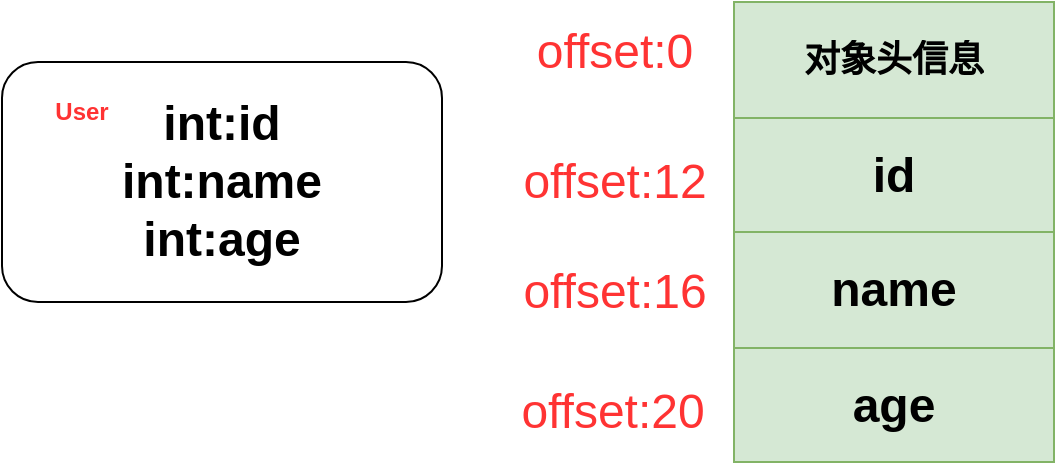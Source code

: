 <mxfile version="19.0.0" type="github" pages="6">
  <diagram id="v0wFVRPT47lHuX_UzLUi" name="第 2 页">
    <mxGraphModel dx="979" dy="550" grid="1" gridSize="10" guides="1" tooltips="1" connect="1" arrows="1" fold="1" page="1" pageScale="1" pageWidth="827" pageHeight="1169" math="0" shadow="0">
      <root>
        <mxCell id="0" />
        <mxCell id="1" parent="0" />
        <mxCell id="wtybLxqtFGFPUKRgiPWA-1" value="" style="shape=table;startSize=0;container=1;collapsible=0;childLayout=tableLayout;fillColor=#d5e8d4;strokeColor=#82b366;" parent="1" vertex="1">
          <mxGeometry x="366" y="30" width="160" height="230" as="geometry" />
        </mxCell>
        <mxCell id="wtybLxqtFGFPUKRgiPWA-2" value="" style="shape=tableRow;horizontal=0;startSize=0;swimlaneHead=0;swimlaneBody=0;top=0;left=0;bottom=0;right=0;collapsible=0;dropTarget=0;fillColor=none;points=[[0,0.5],[1,0.5]];portConstraint=eastwest;" parent="wtybLxqtFGFPUKRgiPWA-1" vertex="1">
          <mxGeometry width="160" height="58" as="geometry" />
        </mxCell>
        <mxCell id="wtybLxqtFGFPUKRgiPWA-3" value="&lt;font style=&quot;font-size: 18px;&quot;&gt;&lt;b&gt;对象头信息&lt;/b&gt;&lt;/font&gt;" style="shape=partialRectangle;html=1;whiteSpace=wrap;connectable=0;overflow=hidden;fillColor=none;top=0;left=0;bottom=0;right=0;pointerEvents=1;" parent="wtybLxqtFGFPUKRgiPWA-2" vertex="1">
          <mxGeometry width="160" height="58" as="geometry">
            <mxRectangle width="160" height="58" as="alternateBounds" />
          </mxGeometry>
        </mxCell>
        <mxCell id="wtybLxqtFGFPUKRgiPWA-4" value="" style="shape=tableRow;horizontal=0;startSize=0;swimlaneHead=0;swimlaneBody=0;top=0;left=0;bottom=0;right=0;collapsible=0;dropTarget=0;fillColor=none;points=[[0,0.5],[1,0.5]];portConstraint=eastwest;" parent="wtybLxqtFGFPUKRgiPWA-1" vertex="1">
          <mxGeometry y="58" width="160" height="57" as="geometry" />
        </mxCell>
        <mxCell id="wtybLxqtFGFPUKRgiPWA-5" value="&lt;font style=&quot;font-size: 24px;&quot;&gt;&lt;b&gt;id&lt;/b&gt;&lt;/font&gt;" style="shape=partialRectangle;html=1;whiteSpace=wrap;connectable=0;overflow=hidden;fillColor=none;top=0;left=0;bottom=0;right=0;pointerEvents=1;" parent="wtybLxqtFGFPUKRgiPWA-4" vertex="1">
          <mxGeometry width="160" height="57" as="geometry">
            <mxRectangle width="160" height="57" as="alternateBounds" />
          </mxGeometry>
        </mxCell>
        <mxCell id="wtybLxqtFGFPUKRgiPWA-6" value="" style="shape=tableRow;horizontal=0;startSize=0;swimlaneHead=0;swimlaneBody=0;top=0;left=0;bottom=0;right=0;collapsible=0;dropTarget=0;fillColor=none;points=[[0,0.5],[1,0.5]];portConstraint=eastwest;" parent="wtybLxqtFGFPUKRgiPWA-1" vertex="1">
          <mxGeometry y="115" width="160" height="58" as="geometry" />
        </mxCell>
        <mxCell id="wtybLxqtFGFPUKRgiPWA-7" value="&lt;font style=&quot;font-size: 24px;&quot;&gt;&lt;b&gt;name&lt;/b&gt;&lt;/font&gt;" style="shape=partialRectangle;html=1;whiteSpace=wrap;connectable=0;overflow=hidden;fillColor=none;top=0;left=0;bottom=0;right=0;pointerEvents=1;" parent="wtybLxqtFGFPUKRgiPWA-6" vertex="1">
          <mxGeometry width="160" height="58" as="geometry">
            <mxRectangle width="160" height="58" as="alternateBounds" />
          </mxGeometry>
        </mxCell>
        <mxCell id="wtybLxqtFGFPUKRgiPWA-8" value="" style="shape=tableRow;horizontal=0;startSize=0;swimlaneHead=0;swimlaneBody=0;top=0;left=0;bottom=0;right=0;collapsible=0;dropTarget=0;fillColor=none;points=[[0,0.5],[1,0.5]];portConstraint=eastwest;" parent="wtybLxqtFGFPUKRgiPWA-1" vertex="1">
          <mxGeometry y="173" width="160" height="57" as="geometry" />
        </mxCell>
        <mxCell id="wtybLxqtFGFPUKRgiPWA-9" value="&lt;font style=&quot;font-size: 24px;&quot;&gt;&lt;b&gt;age&lt;/b&gt;&lt;/font&gt;" style="shape=partialRectangle;html=1;whiteSpace=wrap;connectable=0;overflow=hidden;fillColor=none;top=0;left=0;bottom=0;right=0;pointerEvents=1;" parent="wtybLxqtFGFPUKRgiPWA-8" vertex="1">
          <mxGeometry width="160" height="57" as="geometry">
            <mxRectangle width="160" height="57" as="alternateBounds" />
          </mxGeometry>
        </mxCell>
        <mxCell id="wtybLxqtFGFPUKRgiPWA-10" value="&lt;font style=&quot;font-size: 24px;&quot;&gt;&lt;b style=&quot;&quot;&gt;int:id&lt;br&gt;int:name&lt;br&gt;int:age&lt;/b&gt;&lt;/font&gt;" style="rounded=1;whiteSpace=wrap;html=1;" parent="1" vertex="1">
          <mxGeometry y="60" width="220" height="120" as="geometry" />
        </mxCell>
        <mxCell id="wtybLxqtFGFPUKRgiPWA-11" value="&lt;b&gt;&lt;font color=&quot;#ff3333&quot;&gt;User&lt;/font&gt;&lt;/b&gt;" style="text;html=1;strokeColor=none;fillColor=none;align=center;verticalAlign=middle;whiteSpace=wrap;rounded=0;" parent="1" vertex="1">
          <mxGeometry x="10" y="70" width="60" height="30" as="geometry" />
        </mxCell>
        <mxCell id="wtybLxqtFGFPUKRgiPWA-13" value="offset:0" style="text;html=1;align=center;verticalAlign=middle;resizable=0;points=[];autosize=1;strokeColor=none;fillColor=none;fontSize=24;fontColor=#FF3333;" parent="1" vertex="1">
          <mxGeometry x="261" y="40" width="90" height="30" as="geometry" />
        </mxCell>
        <mxCell id="wtybLxqtFGFPUKRgiPWA-14" value="offset:12" style="text;html=1;align=center;verticalAlign=middle;resizable=0;points=[];autosize=1;strokeColor=none;fillColor=none;fontSize=24;fontColor=#FF3333;" parent="1" vertex="1">
          <mxGeometry x="251" y="105" width="110" height="30" as="geometry" />
        </mxCell>
        <mxCell id="wtybLxqtFGFPUKRgiPWA-15" value="offset:16" style="text;html=1;align=center;verticalAlign=middle;resizable=0;points=[];autosize=1;strokeColor=none;fillColor=none;fontSize=24;fontColor=#FF3333;" parent="1" vertex="1">
          <mxGeometry x="251" y="160" width="110" height="30" as="geometry" />
        </mxCell>
        <mxCell id="wtybLxqtFGFPUKRgiPWA-16" value="offset:20" style="text;html=1;align=center;verticalAlign=middle;resizable=0;points=[];autosize=1;strokeColor=none;fillColor=none;fontSize=24;fontColor=#FF3333;" parent="1" vertex="1">
          <mxGeometry x="250" y="220" width="110" height="30" as="geometry" />
        </mxCell>
      </root>
    </mxGraphModel>
  </diagram>
  <diagram name="对象内存实例存储" id="raveXd1d4iCMZDWfdN9r">
    <mxGraphModel dx="979" dy="1719" grid="1" gridSize="10" guides="1" tooltips="1" connect="1" arrows="1" fold="1" page="1" pageScale="1" pageWidth="827" pageHeight="1169" math="0" shadow="0">
      <root>
        <mxCell id="zeQS5juVLi7mEmhHg8pD-0" />
        <mxCell id="zeQS5juVLi7mEmhHg8pD-1" parent="zeQS5juVLi7mEmhHg8pD-0" />
        <mxCell id="zeQS5juVLi7mEmhHg8pD-2" value="" style="shape=table;startSize=0;container=1;collapsible=0;childLayout=tableLayout;fillColor=#60a917;strokeColor=#2D7600;sketch=1;fontColor=#ffffff;shadow=0;rounded=1;swimlaneLine=1;" vertex="1" parent="zeQS5juVLi7mEmhHg8pD-1">
          <mxGeometry x="570" y="40" width="210" height="230" as="geometry" />
        </mxCell>
        <mxCell id="zeQS5juVLi7mEmhHg8pD-3" value="" style="shape=tableRow;horizontal=0;startSize=0;swimlaneHead=0;swimlaneBody=0;top=0;left=0;bottom=0;right=0;collapsible=0;dropTarget=0;fillColor=none;points=[[0,0.5],[1,0.5]];portConstraint=eastwest;" vertex="1" parent="zeQS5juVLi7mEmhHg8pD-2">
          <mxGeometry width="210" height="58" as="geometry" />
        </mxCell>
        <mxCell id="zeQS5juVLi7mEmhHg8pD-4" value="&lt;font style=&quot;font-size: 18px;&quot;&gt;&lt;b&gt;object header&lt;/b&gt;&lt;/font&gt;" style="shape=partialRectangle;html=1;whiteSpace=wrap;connectable=0;overflow=hidden;fillColor=none;top=0;left=0;bottom=0;right=0;pointerEvents=1;" vertex="1" parent="zeQS5juVLi7mEmhHg8pD-3">
          <mxGeometry width="210" height="58" as="geometry">
            <mxRectangle width="210" height="58" as="alternateBounds" />
          </mxGeometry>
        </mxCell>
        <mxCell id="zeQS5juVLi7mEmhHg8pD-5" value="" style="shape=tableRow;horizontal=0;startSize=0;swimlaneHead=0;swimlaneBody=0;top=0;left=0;bottom=0;right=0;collapsible=0;dropTarget=0;fillColor=none;points=[[0,0.5],[1,0.5]];portConstraint=eastwest;" vertex="1" parent="zeQS5juVLi7mEmhHg8pD-2">
          <mxGeometry y="58" width="210" height="57" as="geometry" />
        </mxCell>
        <mxCell id="zeQS5juVLi7mEmhHg8pD-6" value="&lt;font style=&quot;font-size: 24px;&quot;&gt;&lt;b&gt;id&lt;/b&gt;&lt;/font&gt;" style="shape=partialRectangle;html=1;whiteSpace=wrap;connectable=0;overflow=hidden;fillColor=none;top=0;left=0;bottom=0;right=0;pointerEvents=1;" vertex="1" parent="zeQS5juVLi7mEmhHg8pD-5">
          <mxGeometry width="210" height="57" as="geometry">
            <mxRectangle width="210" height="57" as="alternateBounds" />
          </mxGeometry>
        </mxCell>
        <mxCell id="zeQS5juVLi7mEmhHg8pD-7" value="" style="shape=tableRow;horizontal=0;startSize=0;swimlaneHead=0;swimlaneBody=0;top=0;left=0;bottom=0;right=0;collapsible=0;dropTarget=0;fillColor=none;points=[[0,0.5],[1,0.5]];portConstraint=eastwest;" vertex="1" parent="zeQS5juVLi7mEmhHg8pD-2">
          <mxGeometry y="115" width="210" height="58" as="geometry" />
        </mxCell>
        <mxCell id="zeQS5juVLi7mEmhHg8pD-8" value="&lt;font style=&quot;font-size: 24px;&quot;&gt;&lt;b&gt;name&lt;/b&gt;&lt;/font&gt;" style="shape=partialRectangle;html=1;whiteSpace=wrap;connectable=0;overflow=hidden;fillColor=none;top=0;left=0;bottom=0;right=0;pointerEvents=1;" vertex="1" parent="zeQS5juVLi7mEmhHg8pD-7">
          <mxGeometry width="210" height="58" as="geometry">
            <mxRectangle width="210" height="58" as="alternateBounds" />
          </mxGeometry>
        </mxCell>
        <mxCell id="zeQS5juVLi7mEmhHg8pD-9" value="" style="shape=tableRow;horizontal=0;startSize=0;swimlaneHead=0;swimlaneBody=0;top=0;left=0;bottom=0;right=0;collapsible=0;dropTarget=0;fillColor=none;points=[[0,0.5],[1,0.5]];portConstraint=eastwest;" vertex="1" parent="zeQS5juVLi7mEmhHg8pD-2">
          <mxGeometry y="173" width="210" height="57" as="geometry" />
        </mxCell>
        <mxCell id="zeQS5juVLi7mEmhHg8pD-10" value="&lt;font style=&quot;font-size: 24px;&quot;&gt;&lt;b&gt;age&lt;/b&gt;&lt;/font&gt;" style="shape=partialRectangle;html=1;whiteSpace=wrap;connectable=0;overflow=hidden;fillColor=none;top=0;left=0;bottom=0;right=0;pointerEvents=1;" vertex="1" parent="zeQS5juVLi7mEmhHg8pD-9">
          <mxGeometry width="210" height="57" as="geometry">
            <mxRectangle width="210" height="57" as="alternateBounds" />
          </mxGeometry>
        </mxCell>
        <mxCell id="zeQS5juVLi7mEmhHg8pD-11" value="&lt;font style=&quot;font-size: 24px;&quot;&gt;&lt;b style=&quot;&quot;&gt;int:id&lt;br&gt;int:name&lt;br&gt;int:age&lt;/b&gt;&lt;/font&gt;" style="rounded=1;whiteSpace=wrap;html=1;fillColor=#dae8fc;strokeColor=#6c8ebf;sketch=1;" vertex="1" parent="zeQS5juVLi7mEmhHg8pD-1">
          <mxGeometry y="60" width="220" height="120" as="geometry" />
        </mxCell>
        <mxCell id="zeQS5juVLi7mEmhHg8pD-12" value="&lt;b&gt;&lt;font color=&quot;#ff3333&quot;&gt;User&lt;/font&gt;&lt;/b&gt;" style="text;html=1;strokeColor=#666666;fillColor=#f5f5f5;align=center;verticalAlign=middle;whiteSpace=wrap;rounded=0;sketch=1;fontColor=#333333;" vertex="1" parent="zeQS5juVLi7mEmhHg8pD-1">
          <mxGeometry x="10" y="70" width="60" height="30" as="geometry" />
        </mxCell>
        <mxCell id="3NF3HjshYoo5h7Xvv54N-6" value="&lt;span style=&quot;font-size: 24px;&quot;&gt;&lt;b style=&quot;&quot;&gt;&lt;font color=&quot;#000066&quot;&gt;offset&lt;/font&gt;&lt;/b&gt;&lt;/span&gt;" style="text;html=1;strokeColor=#666666;fillColor=#f5f5f5;align=center;verticalAlign=middle;whiteSpace=wrap;rounded=0;sketch=1;fontColor=#333333;" vertex="1" parent="zeQS5juVLi7mEmhHg8pD-1">
          <mxGeometry x="390" y="-10" width="70" height="30" as="geometry" />
        </mxCell>
        <mxCell id="3NF3HjshYoo5h7Xvv54N-20" value="&lt;span style=&quot;font-size: 24px;&quot;&gt;&lt;b style=&quot;&quot;&gt;&lt;font color=&quot;#4c0099&quot;&gt;size&lt;/font&gt;&lt;/b&gt;&lt;/span&gt;" style="text;html=1;strokeColor=#9673a6;fillColor=#e1d5e7;align=center;verticalAlign=middle;whiteSpace=wrap;rounded=0;sketch=1;" vertex="1" parent="zeQS5juVLi7mEmhHg8pD-1">
          <mxGeometry x="490" y="-10" width="60" height="30" as="geometry" />
        </mxCell>
        <mxCell id="3NF3HjshYoo5h7Xvv54N-21" value="&lt;span style=&quot;font-size: 24px;&quot;&gt;&lt;b style=&quot;&quot;&gt;&lt;font color=&quot;#006600&quot;&gt;object&lt;/font&gt;&lt;/b&gt;&lt;/span&gt;" style="text;html=1;strokeColor=#2D7600;fillColor=#60a917;align=center;verticalAlign=middle;whiteSpace=wrap;rounded=1;fontColor=#ffffff;sketch=1;" vertex="1" parent="zeQS5juVLi7mEmhHg8pD-1">
          <mxGeometry x="630" y="-10" width="114" height="30" as="geometry" />
        </mxCell>
        <mxCell id="3NF3HjshYoo5h7Xvv54N-22" value="" style="shape=table;startSize=0;container=1;collapsible=0;childLayout=tableLayout;rounded=1;shadow=1;sketch=1;fontSize=24;fillColor=#e1d5e7;strokeColor=#9673a6;" vertex="1" parent="zeQS5juVLi7mEmhHg8pD-1">
          <mxGeometry x="490" y="40" width="60" height="230" as="geometry" />
        </mxCell>
        <mxCell id="3NF3HjshYoo5h7Xvv54N-23" value="" style="shape=tableRow;horizontal=0;startSize=0;swimlaneHead=0;swimlaneBody=0;top=0;left=0;bottom=0;right=0;collapsible=0;dropTarget=0;fillColor=none;points=[[0,0.5],[1,0.5]];portConstraint=eastwest;rounded=1;shadow=1;sketch=1;fontSize=24;" vertex="1" parent="3NF3HjshYoo5h7Xvv54N-22">
          <mxGeometry width="60" height="58" as="geometry" />
        </mxCell>
        <mxCell id="3NF3HjshYoo5h7Xvv54N-24" value="12" style="shape=partialRectangle;html=1;whiteSpace=wrap;connectable=0;overflow=hidden;fillColor=none;top=0;left=0;bottom=0;right=0;pointerEvents=1;rounded=1;shadow=1;sketch=1;fontSize=24;" vertex="1" parent="3NF3HjshYoo5h7Xvv54N-23">
          <mxGeometry width="60" height="58" as="geometry">
            <mxRectangle width="60" height="58" as="alternateBounds" />
          </mxGeometry>
        </mxCell>
        <mxCell id="3NF3HjshYoo5h7Xvv54N-25" value="" style="shape=tableRow;horizontal=0;startSize=0;swimlaneHead=0;swimlaneBody=0;top=0;left=0;bottom=0;right=0;collapsible=0;dropTarget=0;fillColor=none;points=[[0,0.5],[1,0.5]];portConstraint=eastwest;rounded=1;shadow=1;sketch=1;fontSize=24;" vertex="1" parent="3NF3HjshYoo5h7Xvv54N-22">
          <mxGeometry y="58" width="60" height="57" as="geometry" />
        </mxCell>
        <mxCell id="3NF3HjshYoo5h7Xvv54N-26" value="4" style="shape=partialRectangle;html=1;whiteSpace=wrap;connectable=0;overflow=hidden;fillColor=none;top=0;left=0;bottom=0;right=0;pointerEvents=1;rounded=1;shadow=1;sketch=1;fontSize=24;" vertex="1" parent="3NF3HjshYoo5h7Xvv54N-25">
          <mxGeometry width="60" height="57" as="geometry">
            <mxRectangle width="60" height="57" as="alternateBounds" />
          </mxGeometry>
        </mxCell>
        <mxCell id="3NF3HjshYoo5h7Xvv54N-27" value="" style="shape=tableRow;horizontal=0;startSize=0;swimlaneHead=0;swimlaneBody=0;top=0;left=0;bottom=0;right=0;collapsible=0;dropTarget=0;fillColor=none;points=[[0,0.5],[1,0.5]];portConstraint=eastwest;rounded=1;shadow=1;sketch=1;fontSize=24;" vertex="1" parent="3NF3HjshYoo5h7Xvv54N-22">
          <mxGeometry y="115" width="60" height="58" as="geometry" />
        </mxCell>
        <mxCell id="3NF3HjshYoo5h7Xvv54N-28" value="4" style="shape=partialRectangle;html=1;whiteSpace=wrap;connectable=0;overflow=hidden;fillColor=none;top=0;left=0;bottom=0;right=0;pointerEvents=1;rounded=1;shadow=1;sketch=1;fontSize=24;" vertex="1" parent="3NF3HjshYoo5h7Xvv54N-27">
          <mxGeometry width="60" height="58" as="geometry">
            <mxRectangle width="60" height="58" as="alternateBounds" />
          </mxGeometry>
        </mxCell>
        <mxCell id="3NF3HjshYoo5h7Xvv54N-29" value="" style="shape=tableRow;horizontal=0;startSize=0;swimlaneHead=0;swimlaneBody=0;top=0;left=0;bottom=0;right=0;collapsible=0;dropTarget=0;fillColor=none;points=[[0,0.5],[1,0.5]];portConstraint=eastwest;rounded=1;shadow=1;sketch=1;fontSize=24;" vertex="1" parent="3NF3HjshYoo5h7Xvv54N-22">
          <mxGeometry y="173" width="60" height="57" as="geometry" />
        </mxCell>
        <mxCell id="3NF3HjshYoo5h7Xvv54N-30" value="4" style="shape=partialRectangle;html=1;whiteSpace=wrap;connectable=0;overflow=hidden;fillColor=none;top=0;left=0;bottom=0;right=0;pointerEvents=1;rounded=1;shadow=1;sketch=1;fontSize=24;" vertex="1" parent="3NF3HjshYoo5h7Xvv54N-29">
          <mxGeometry width="60" height="57" as="geometry">
            <mxRectangle width="60" height="57" as="alternateBounds" />
          </mxGeometry>
        </mxCell>
        <mxCell id="3NF3HjshYoo5h7Xvv54N-31" value="" style="shape=table;startSize=0;container=1;collapsible=0;childLayout=tableLayout;rounded=1;shadow=1;sketch=1;fontSize=24;fillColor=#dae8fc;strokeColor=#6c8ebf;" vertex="1" parent="zeQS5juVLi7mEmhHg8pD-1">
          <mxGeometry x="400" y="40" width="60" height="230" as="geometry" />
        </mxCell>
        <mxCell id="3NF3HjshYoo5h7Xvv54N-32" value="" style="shape=tableRow;horizontal=0;startSize=0;swimlaneHead=0;swimlaneBody=0;top=0;left=0;bottom=0;right=0;collapsible=0;dropTarget=0;fillColor=none;points=[[0,0.5],[1,0.5]];portConstraint=eastwest;rounded=1;shadow=1;sketch=1;fontSize=24;" vertex="1" parent="3NF3HjshYoo5h7Xvv54N-31">
          <mxGeometry width="60" height="58" as="geometry" />
        </mxCell>
        <mxCell id="3NF3HjshYoo5h7Xvv54N-33" value="0" style="shape=partialRectangle;html=1;whiteSpace=wrap;connectable=0;overflow=hidden;fillColor=none;top=0;left=0;bottom=0;right=0;pointerEvents=1;rounded=1;shadow=1;sketch=1;fontSize=24;" vertex="1" parent="3NF3HjshYoo5h7Xvv54N-32">
          <mxGeometry width="60" height="58" as="geometry">
            <mxRectangle width="60" height="58" as="alternateBounds" />
          </mxGeometry>
        </mxCell>
        <mxCell id="3NF3HjshYoo5h7Xvv54N-34" value="" style="shape=tableRow;horizontal=0;startSize=0;swimlaneHead=0;swimlaneBody=0;top=0;left=0;bottom=0;right=0;collapsible=0;dropTarget=0;fillColor=none;points=[[0,0.5],[1,0.5]];portConstraint=eastwest;rounded=1;shadow=1;sketch=1;fontSize=24;" vertex="1" parent="3NF3HjshYoo5h7Xvv54N-31">
          <mxGeometry y="58" width="60" height="57" as="geometry" />
        </mxCell>
        <mxCell id="3NF3HjshYoo5h7Xvv54N-35" value="12" style="shape=partialRectangle;html=1;whiteSpace=wrap;connectable=0;overflow=hidden;fillColor=none;top=0;left=0;bottom=0;right=0;pointerEvents=1;rounded=1;shadow=1;sketch=1;fontSize=24;" vertex="1" parent="3NF3HjshYoo5h7Xvv54N-34">
          <mxGeometry width="60" height="57" as="geometry">
            <mxRectangle width="60" height="57" as="alternateBounds" />
          </mxGeometry>
        </mxCell>
        <mxCell id="3NF3HjshYoo5h7Xvv54N-36" value="" style="shape=tableRow;horizontal=0;startSize=0;swimlaneHead=0;swimlaneBody=0;top=0;left=0;bottom=0;right=0;collapsible=0;dropTarget=0;fillColor=none;points=[[0,0.5],[1,0.5]];portConstraint=eastwest;rounded=1;shadow=1;sketch=1;fontSize=24;" vertex="1" parent="3NF3HjshYoo5h7Xvv54N-31">
          <mxGeometry y="115" width="60" height="58" as="geometry" />
        </mxCell>
        <mxCell id="3NF3HjshYoo5h7Xvv54N-37" value="16" style="shape=partialRectangle;html=1;whiteSpace=wrap;connectable=0;overflow=hidden;fillColor=none;top=0;left=0;bottom=0;right=0;pointerEvents=1;rounded=1;shadow=1;sketch=1;fontSize=24;" vertex="1" parent="3NF3HjshYoo5h7Xvv54N-36">
          <mxGeometry width="60" height="58" as="geometry">
            <mxRectangle width="60" height="58" as="alternateBounds" />
          </mxGeometry>
        </mxCell>
        <mxCell id="3NF3HjshYoo5h7Xvv54N-38" value="" style="shape=tableRow;horizontal=0;startSize=0;swimlaneHead=0;swimlaneBody=0;top=0;left=0;bottom=0;right=0;collapsible=0;dropTarget=0;fillColor=none;points=[[0,0.5],[1,0.5]];portConstraint=eastwest;rounded=1;shadow=1;sketch=1;fontSize=24;" vertex="1" parent="3NF3HjshYoo5h7Xvv54N-31">
          <mxGeometry y="173" width="60" height="57" as="geometry" />
        </mxCell>
        <mxCell id="3NF3HjshYoo5h7Xvv54N-39" value="20" style="shape=partialRectangle;html=1;whiteSpace=wrap;connectable=0;overflow=hidden;fillColor=none;top=0;left=0;bottom=0;right=0;pointerEvents=1;rounded=1;shadow=1;sketch=1;fontSize=24;" vertex="1" parent="3NF3HjshYoo5h7Xvv54N-38">
          <mxGeometry width="60" height="57" as="geometry">
            <mxRectangle width="60" height="57" as="alternateBounds" />
          </mxGeometry>
        </mxCell>
      </root>
    </mxGraphModel>
  </diagram>
  <diagram id="OKX-Qd-M0PFWwfQ0cDPc" name="计数整体流程">
    <mxGraphModel dx="979" dy="550" grid="1" gridSize="10" guides="1" tooltips="1" connect="1" arrows="1" fold="1" page="1" pageScale="1" pageWidth="827" pageHeight="1169" math="0" shadow="0">
      <root>
        <mxCell id="0" />
        <mxCell id="1" parent="0" />
        <mxCell id="7H90CvZU77mUdk2Z1PkZ-1" style="edgeStyle=orthogonalEdgeStyle;rounded=0;orthogonalLoop=1;jettySize=auto;html=1;fontSize=18;fontColor=#000066;entryX=0.5;entryY=0;entryDx=0;entryDy=0;" parent="1" source="7H90CvZU77mUdk2Z1PkZ-3" target="7H90CvZU77mUdk2Z1PkZ-4" edge="1">
          <mxGeometry relative="1" as="geometry">
            <mxPoint x="387.5" y="1690" as="targetPoint" />
          </mxGeometry>
        </mxCell>
        <mxCell id="-48iRYR5fIM6y1EqeZnJ-1" style="edgeStyle=orthogonalEdgeStyle;rounded=0;orthogonalLoop=1;jettySize=auto;html=1;entryX=0.5;entryY=0;entryDx=0;entryDy=0;fontSize=24;fontColor=#990000;strokeWidth=1;" edge="1" parent="1" source="7H90CvZU77mUdk2Z1PkZ-3" target="7H90CvZU77mUdk2Z1PkZ-7">
          <mxGeometry relative="1" as="geometry" />
        </mxCell>
        <mxCell id="7H90CvZU77mUdk2Z1PkZ-3" value="&lt;font color=&quot;#333333&quot;&gt;CAS:baseCount&lt;/font&gt;" style="rhombus;whiteSpace=wrap;html=1;fontSize=18;fillColor=#d5e8d4;strokeColor=#82b366;shadow=1;sketch=1;" parent="1" vertex="1">
          <mxGeometry x="305" y="1440" width="165" height="100" as="geometry" />
        </mxCell>
        <mxCell id="7H90CvZU77mUdk2Z1PkZ-4" value="计数结束" style="ellipse;whiteSpace=wrap;html=1;fontSize=18;fillColor=#e1d5e7;strokeColor=#9673a6;sketch=1;" parent="1" vertex="1">
          <mxGeometry x="317.5" y="1790" width="140" height="80" as="geometry" />
        </mxCell>
        <mxCell id="7H90CvZU77mUdk2Z1PkZ-6" style="edgeStyle=orthogonalEdgeStyle;rounded=0;orthogonalLoop=1;jettySize=auto;html=1;entryX=1;entryY=0.5;entryDx=0;entryDy=0;fontSize=12;fontColor=#000066;exitX=0.379;exitY=0.995;exitDx=0;exitDy=0;exitPerimeter=0;" parent="1" source="7H90CvZU77mUdk2Z1PkZ-7" target="7H90CvZU77mUdk2Z1PkZ-4" edge="1">
          <mxGeometry relative="1" as="geometry">
            <Array as="points">
              <mxPoint x="700" y="1650" />
              <mxPoint x="700" y="1830" />
            </Array>
          </mxGeometry>
        </mxCell>
        <mxCell id="7H90CvZU77mUdk2Z1PkZ-7" value="&lt;b style=&quot;font-size: 12px;&quot;&gt;&lt;font color=&quot;#663300&quot;&gt;线程获取到&lt;/font&gt;&lt;/b&gt;&lt;span style=&quot;font-size: 12px;&quot;&gt;&lt;b&gt;&lt;font color=&quot;#663300&quot;&gt;CounterCells数组中CounterCell对象中完成计数&lt;/font&gt;&lt;/b&gt;&lt;/span&gt;" style="rounded=1;whiteSpace=wrap;html=1;fontSize=18;fillColor=#fa6800;strokeColor=#C73500;sketch=1;fontColor=#000000;" parent="1" vertex="1">
          <mxGeometry x="610" y="1570" width="180" height="80" as="geometry" />
        </mxCell>
        <mxCell id="rIE4RZqEHVGhqk2dEhAf-2" style="edgeStyle=orthogonalEdgeStyle;rounded=0;orthogonalLoop=1;jettySize=auto;html=1;entryX=0.5;entryY=0;entryDx=0;entryDy=0;fontSize=24;fontColor=#990000;strokeWidth=1;" edge="1" parent="1" source="3Dcw4WUppZ7Ek0RazQMJ-1" target="rIE4RZqEHVGhqk2dEhAf-1">
          <mxGeometry relative="1" as="geometry" />
        </mxCell>
        <mxCell id="3Dcw4WUppZ7Ek0RazQMJ-1" value="&lt;b&gt;&lt;font color=&quot;#660000&quot;&gt;多个线程同时竞争&lt;/font&gt;&lt;/b&gt;" style="ellipse;whiteSpace=wrap;html=1;fontSize=12;fillColor=#fa6800;strokeColor=#C73500;sketch=1;fontColor=#000000;" parent="1" vertex="1">
          <mxGeometry x="327.5" y="1050" width="120" height="80" as="geometry" />
        </mxCell>
        <mxCell id="rIE4RZqEHVGhqk2dEhAf-3" style="edgeStyle=orthogonalEdgeStyle;rounded=0;orthogonalLoop=1;jettySize=auto;html=1;entryX=0.5;entryY=0;entryDx=0;entryDy=0;fontSize=24;fontColor=#990000;strokeWidth=1;" edge="1" parent="1" source="rIE4RZqEHVGhqk2dEhAf-1" target="7H90CvZU77mUdk2Z1PkZ-3">
          <mxGeometry relative="1" as="geometry" />
        </mxCell>
        <mxCell id="rIE4RZqEHVGhqk2dEhAf-5" style="edgeStyle=orthogonalEdgeStyle;rounded=0;orthogonalLoop=1;jettySize=auto;html=1;entryX=0.5;entryY=0;entryDx=0;entryDy=0;fontSize=18;fontColor=#990000;strokeWidth=1;" edge="1" parent="1" source="rIE4RZqEHVGhqk2dEhAf-1" target="7H90CvZU77mUdk2Z1PkZ-7">
          <mxGeometry relative="1" as="geometry" />
        </mxCell>
        <mxCell id="rIE4RZqEHVGhqk2dEhAf-1" value="&lt;font color=&quot;#333333&quot; style=&quot;font-size: 18px;&quot;&gt;&lt;b&gt;counterCells&lt;/b&gt;&lt;/font&gt;" style="rhombus;whiteSpace=wrap;html=1;fontSize=18;fillColor=#d5e8d4;strokeColor=#82b366;shadow=1;sketch=1;" vertex="1" parent="1">
          <mxGeometry x="305" y="1240" width="165" height="100" as="geometry" />
        </mxCell>
        <mxCell id="rIE4RZqEHVGhqk2dEhAf-4" value="&lt;font color=&quot;#333333&quot;&gt;&lt;b&gt;null&lt;/b&gt;&lt;/font&gt;" style="text;html=1;strokeColor=#3A5431;fillColor=#6d8764;align=center;verticalAlign=middle;whiteSpace=wrap;rounded=1;shadow=1;glass=0;sketch=1;fontSize=18;fontColor=#ffffff;" vertex="1" parent="1">
          <mxGeometry x="300" y="1370" width="60" height="30" as="geometry" />
        </mxCell>
        <mxCell id="rIE4RZqEHVGhqk2dEhAf-6" value="&lt;font color=&quot;#333333&quot;&gt;&lt;b&gt;not&amp;nbsp; null&lt;/b&gt;&lt;/font&gt;" style="text;html=1;strokeColor=#3A5431;fillColor=#6d8764;align=center;verticalAlign=middle;whiteSpace=wrap;rounded=1;shadow=1;glass=0;sketch=1;fontSize=18;fontColor=#ffffff;" vertex="1" parent="1">
          <mxGeometry x="510" y="1240" width="140" height="40" as="geometry" />
        </mxCell>
        <mxCell id="rIE4RZqEHVGhqk2dEhAf-7" value="&lt;font style=&quot;font-size: 24px;&quot; color=&quot;#333333&quot;&gt;&lt;b&gt;成功&lt;/b&gt;&lt;/font&gt;" style="text;html=1;strokeColor=#3A5431;fillColor=#6d8764;align=center;verticalAlign=middle;whiteSpace=wrap;rounded=1;shadow=1;glass=0;sketch=1;fontSize=18;fontColor=#ffffff;" vertex="1" parent="1">
          <mxGeometry x="290" y="1640" width="90" height="40" as="geometry" />
        </mxCell>
        <mxCell id="rIE4RZqEHVGhqk2dEhAf-8" value="&lt;font color=&quot;#333333&quot;&gt;&lt;b&gt;失败&lt;/b&gt;&lt;/font&gt;" style="text;html=1;strokeColor=#3A5431;fillColor=#6d8764;align=center;verticalAlign=middle;whiteSpace=wrap;rounded=1;shadow=1;glass=0;sketch=1;fontSize=18;fontColor=#ffffff;" vertex="1" parent="1">
          <mxGeometry x="520" y="1440" width="90" height="40" as="geometry" />
        </mxCell>
      </root>
    </mxGraphModel>
  </diagram>
  <diagram name="计数原理" id="IUCF5F63w-MVxyEe8gHi">
    <mxGraphModel dx="1806" dy="550" grid="1" gridSize="10" guides="1" tooltips="1" connect="1" arrows="1" fold="1" page="1" pageScale="1" pageWidth="827" pageHeight="1169" math="0" shadow="0">
      <root>
        <mxCell id="7naOQtGflKw4HdsskOwx-0" />
        <mxCell id="7naOQtGflKw4HdsskOwx-1" parent="7naOQtGflKw4HdsskOwx-0" />
        <mxCell id="7naOQtGflKw4HdsskOwx-2" value="&lt;font color=&quot;#1a1a1a&quot;&gt;count&lt;/font&gt;" style="rounded=1;whiteSpace=wrap;html=1;fontSize=24;fontColor=#ffffff;sketch=1;fillColor=#60a917;strokeColor=#2D7600;" parent="7naOQtGflKw4HdsskOwx-1" vertex="1">
          <mxGeometry x="260" y="380" width="180" height="60" as="geometry" />
        </mxCell>
        <mxCell id="7naOQtGflKw4HdsskOwx-3" style="edgeStyle=orthogonalEdgeStyle;curved=1;rounded=0;orthogonalLoop=1;jettySize=auto;html=1;entryX=0;entryY=0.5;entryDx=0;entryDy=0;fontSize=18;fontColor=#FF3333;" parent="7naOQtGflKw4HdsskOwx-1" source="7naOQtGflKw4HdsskOwx-4" target="7naOQtGflKw4HdsskOwx-2" edge="1">
          <mxGeometry relative="1" as="geometry">
            <Array as="points">
              <mxPoint x="120" y="410" />
            </Array>
          </mxGeometry>
        </mxCell>
        <mxCell id="7naOQtGflKw4HdsskOwx-4" value="&lt;font color=&quot;#666666&quot; style=&quot;font-size: 18px;&quot;&gt;线程1&lt;/font&gt;" style="ellipse;whiteSpace=wrap;html=1;fontSize=24;fontColor=#ffffff;fillColor=#008a00;strokeColor=#005700;sketch=1;shadow=0;" parent="7naOQtGflKw4HdsskOwx-1" vertex="1">
          <mxGeometry x="80" y="200" width="90" height="70" as="geometry" />
        </mxCell>
        <mxCell id="7naOQtGflKw4HdsskOwx-5" style="edgeStyle=orthogonalEdgeStyle;curved=1;rounded=0;orthogonalLoop=1;jettySize=auto;html=1;entryX=0.107;entryY=-0.034;entryDx=0;entryDy=0;entryPerimeter=0;fontSize=18;fontColor=#FF3333;" parent="7naOQtGflKw4HdsskOwx-1" source="7naOQtGflKw4HdsskOwx-6" target="7naOQtGflKw4HdsskOwx-2" edge="1">
          <mxGeometry relative="1" as="geometry">
            <Array as="points">
              <mxPoint x="255" y="378" />
            </Array>
          </mxGeometry>
        </mxCell>
        <mxCell id="7naOQtGflKw4HdsskOwx-6" value="&lt;font color=&quot;#4d4d4d&quot; style=&quot;font-size: 18px;&quot;&gt;线程2&lt;/font&gt;" style="ellipse;whiteSpace=wrap;html=1;fontSize=24;fontColor=#ffffff;fillColor=#60a917;strokeColor=#2D7600;sketch=1;" parent="7naOQtGflKw4HdsskOwx-1" vertex="1">
          <mxGeometry x="210" y="200" width="90" height="70" as="geometry" />
        </mxCell>
        <mxCell id="7naOQtGflKw4HdsskOwx-7" style="edgeStyle=orthogonalEdgeStyle;curved=1;rounded=0;orthogonalLoop=1;jettySize=auto;html=1;entryX=0.25;entryY=0;entryDx=0;entryDy=0;fontSize=18;fontColor=#FF3333;" parent="7naOQtGflKw4HdsskOwx-1" source="7naOQtGflKw4HdsskOwx-8" target="7naOQtGflKw4HdsskOwx-2" edge="1">
          <mxGeometry relative="1" as="geometry">
            <Array as="points">
              <mxPoint x="305" y="270" />
            </Array>
          </mxGeometry>
        </mxCell>
        <mxCell id="7naOQtGflKw4HdsskOwx-8" value="&lt;font color=&quot;#4d4d4d&quot; style=&quot;font-size: 18px;&quot;&gt;线程3&lt;/font&gt;" style="ellipse;whiteSpace=wrap;html=1;fontSize=24;fontColor=#ffffff;fillColor=#60a917;strokeColor=#2D7600;sketch=1;" parent="7naOQtGflKw4HdsskOwx-1" vertex="1">
          <mxGeometry x="340" y="200" width="90" height="70" as="geometry" />
        </mxCell>
        <mxCell id="7naOQtGflKw4HdsskOwx-9" style="edgeStyle=orthogonalEdgeStyle;curved=1;rounded=0;orthogonalLoop=1;jettySize=auto;html=1;entryX=0.75;entryY=0;entryDx=0;entryDy=0;fontSize=18;fontColor=#FF3333;" parent="7naOQtGflKw4HdsskOwx-1" source="7naOQtGflKw4HdsskOwx-10" target="7naOQtGflKw4HdsskOwx-2" edge="1">
          <mxGeometry relative="1" as="geometry" />
        </mxCell>
        <mxCell id="7naOQtGflKw4HdsskOwx-10" value="&lt;font color=&quot;#4d4d4d&quot; style=&quot;font-size: 18px;&quot;&gt;线程4&lt;/font&gt;" style="ellipse;whiteSpace=wrap;html=1;fontSize=24;fontColor=#ffffff;fillColor=#60a917;strokeColor=#2D7600;sketch=1;" parent="7naOQtGflKw4HdsskOwx-1" vertex="1">
          <mxGeometry x="540" y="200" width="90" height="70" as="geometry" />
        </mxCell>
        <mxCell id="7naOQtGflKw4HdsskOwx-11" style="edgeStyle=orthogonalEdgeStyle;curved=1;rounded=0;orthogonalLoop=1;jettySize=auto;html=1;entryX=1;entryY=0.5;entryDx=0;entryDy=0;fontSize=18;fontColor=#FF3333;" parent="7naOQtGflKw4HdsskOwx-1" source="7naOQtGflKw4HdsskOwx-12" target="7naOQtGflKw4HdsskOwx-2" edge="1">
          <mxGeometry relative="1" as="geometry">
            <Array as="points">
              <mxPoint x="745" y="410" />
            </Array>
          </mxGeometry>
        </mxCell>
        <mxCell id="7naOQtGflKw4HdsskOwx-12" value="&lt;font color=&quot;#4d4d4d&quot; style=&quot;font-size: 18px;&quot;&gt;线程5&lt;/font&gt;" style="ellipse;whiteSpace=wrap;html=1;fontSize=24;fontColor=#ffffff;sketch=1;fillColor=#60a917;strokeColor=#4D4D4D;" parent="7naOQtGflKw4HdsskOwx-1" vertex="1">
          <mxGeometry x="670" y="200" width="90" height="70" as="geometry" />
        </mxCell>
        <mxCell id="ONOx8rUnY-V4LjiNuUv7-0" value="" style="shape=flexArrow;endArrow=classic;html=1;rounded=0;fontSize=18;fontColor=#FF3333;curved=1;fillColor=#6a00ff;strokeColor=#3700CC;" parent="7naOQtGflKw4HdsskOwx-1" edge="1">
          <mxGeometry width="50" height="50" relative="1" as="geometry">
            <mxPoint x="330" y="475" as="sourcePoint" />
            <mxPoint x="330" y="670" as="targetPoint" />
          </mxGeometry>
        </mxCell>
        <mxCell id="ONOx8rUnY-V4LjiNuUv7-15" style="edgeStyle=none;rounded=0;orthogonalLoop=1;jettySize=auto;html=1;entryX=0.03;entryY=0.021;entryDx=0;entryDy=0;entryPerimeter=0;fontSize=18;fontColor=#FF3333;" parent="7naOQtGflKw4HdsskOwx-1" source="ONOx8rUnY-V4LjiNuUv7-9" target="ZRcpVtV2t2ZSD3cLuIn8-1" edge="1">
          <mxGeometry relative="1" as="geometry">
            <mxPoint x="1074.4" y="1050.42" as="targetPoint" />
          </mxGeometry>
        </mxCell>
        <mxCell id="ONOx8rUnY-V4LjiNuUv7-9" value="&lt;font style=&quot;font-size: 18px;&quot;&gt;线程1&lt;/font&gt;" style="ellipse;whiteSpace=wrap;html=1;fontSize=24;fontColor=#ffffff;fillColor=#a20025;strokeColor=#6F0000;" parent="7naOQtGflKw4HdsskOwx-1" vertex="1">
          <mxGeometry x="1050" y="860" width="90" height="70" as="geometry" />
        </mxCell>
        <mxCell id="ONOx8rUnY-V4LjiNuUv7-16" style="edgeStyle=none;rounded=0;orthogonalLoop=1;jettySize=auto;html=1;entryX=0.296;entryY=0.036;entryDx=0;entryDy=0;entryPerimeter=0;fontSize=18;fontColor=#FF3333;" parent="7naOQtGflKw4HdsskOwx-1" source="ONOx8rUnY-V4LjiNuUv7-10" edge="1">
          <mxGeometry relative="1" as="geometry">
            <mxPoint x="1209.44" y="1052.52" as="targetPoint" />
          </mxGeometry>
        </mxCell>
        <mxCell id="ONOx8rUnY-V4LjiNuUv7-10" value="&lt;font style=&quot;font-size: 18px;&quot;&gt;线程2&lt;/font&gt;" style="ellipse;whiteSpace=wrap;html=1;fontSize=24;fontColor=#ffffff;fillColor=#a20025;strokeColor=#6F0000;" parent="7naOQtGflKw4HdsskOwx-1" vertex="1">
          <mxGeometry x="1160" y="860" width="90" height="70" as="geometry" />
        </mxCell>
        <mxCell id="ONOx8rUnY-V4LjiNuUv7-17" style="edgeStyle=none;rounded=0;orthogonalLoop=1;jettySize=auto;html=1;entryX=0.501;entryY=0.021;entryDx=0;entryDy=0;entryPerimeter=0;fontSize=18;fontColor=#FF3333;" parent="7naOQtGflKw4HdsskOwx-1" source="ONOx8rUnY-V4LjiNuUv7-11" edge="1">
          <mxGeometry relative="1" as="geometry">
            <mxPoint x="1340.64" y="1051.47" as="targetPoint" />
          </mxGeometry>
        </mxCell>
        <mxCell id="ONOx8rUnY-V4LjiNuUv7-11" value="&lt;font style=&quot;font-size: 18px;&quot;&gt;线程3&lt;/font&gt;" style="ellipse;whiteSpace=wrap;html=1;fontSize=24;fontColor=#ffffff;fillColor=#a20025;strokeColor=#6F0000;" parent="7naOQtGflKw4HdsskOwx-1" vertex="1">
          <mxGeometry x="1275" y="860" width="90" height="70" as="geometry" />
        </mxCell>
        <mxCell id="ONOx8rUnY-V4LjiNuUv7-18" style="edgeStyle=none;rounded=0;orthogonalLoop=1;jettySize=auto;html=1;fontSize=18;fontColor=#FF3333;entryX=0.689;entryY=-0.018;entryDx=0;entryDy=0;entryPerimeter=0;" parent="7naOQtGflKw4HdsskOwx-1" source="ONOx8rUnY-V4LjiNuUv7-12" edge="1">
          <mxGeometry relative="1" as="geometry">
            <mxPoint x="1460.96" y="1048.74" as="targetPoint" />
          </mxGeometry>
        </mxCell>
        <mxCell id="ONOx8rUnY-V4LjiNuUv7-12" value="&lt;font style=&quot;font-size: 18px;&quot;&gt;线程4&lt;/font&gt;" style="ellipse;whiteSpace=wrap;html=1;fontSize=24;fontColor=#ffffff;fillColor=#a20025;strokeColor=#6F0000;" parent="7naOQtGflKw4HdsskOwx-1" vertex="1">
          <mxGeometry x="1380" y="860" width="90" height="70" as="geometry" />
        </mxCell>
        <mxCell id="ONOx8rUnY-V4LjiNuUv7-19" style="edgeStyle=none;rounded=0;orthogonalLoop=1;jettySize=auto;html=1;entryX=0.932;entryY=0.006;entryDx=0;entryDy=0;entryPerimeter=0;fontSize=18;fontColor=#FF3333;" parent="7naOQtGflKw4HdsskOwx-1" source="ONOx8rUnY-V4LjiNuUv7-13" edge="1">
          <mxGeometry relative="1" as="geometry">
            <mxPoint x="1616.48" y="1050.42" as="targetPoint" />
          </mxGeometry>
        </mxCell>
        <mxCell id="ONOx8rUnY-V4LjiNuUv7-13" value="&lt;font style=&quot;font-size: 18px;&quot;&gt;线程5&lt;/font&gt;" style="ellipse;whiteSpace=wrap;html=1;fontSize=24;fontColor=#ffffff;fillColor=#a20025;strokeColor=#6F0000;" parent="7naOQtGflKw4HdsskOwx-1" vertex="1">
          <mxGeometry x="1500" y="860" width="90" height="70" as="geometry" />
        </mxCell>
        <mxCell id="ONOx8rUnY-V4LjiNuUv7-21" value="&lt;b style=&quot;color: rgb(0, 51, 0);&quot;&gt;size=sum(CounterCell) + baseCount&lt;/b&gt;" style="text;html=1;strokeColor=#2D7600;fillColor=#60a917;align=center;verticalAlign=middle;whiteSpace=wrap;rounded=1;fontSize=18;sketch=1;fontColor=#ffffff;" parent="7naOQtGflKw4HdsskOwx-1" vertex="1">
          <mxGeometry x="-413" y="1344.5" width="422" height="51" as="geometry" />
        </mxCell>
        <mxCell id="f18ksdCFNc6F3bTeBK5j-9" style="edgeStyle=orthogonalEdgeStyle;rounded=0;orthogonalLoop=1;jettySize=auto;html=1;entryX=1.008;entryY=0.606;entryDx=0;entryDy=0;entryPerimeter=0;fontSize=24;fontColor=#4D4D4D;strokeWidth=3;" edge="1" parent="7naOQtGflKw4HdsskOwx-1" source="ZRcpVtV2t2ZSD3cLuIn8-0" target="f18ksdCFNc6F3bTeBK5j-8">
          <mxGeometry relative="1" as="geometry">
            <Array as="points">
              <mxPoint x="1360" y="1379" />
            </Array>
          </mxGeometry>
        </mxCell>
        <mxCell id="ZRcpVtV2t2ZSD3cLuIn8-0" value="" style="shape=table;startSize=0;container=1;collapsible=0;childLayout=tableLayout;fontSize=18;fontColor=#ffffff;strokeColor=#2D7600;strokeWidth=1;fillColor=#60a917;rounded=1;shadow=0;sketch=1;" parent="7naOQtGflKw4HdsskOwx-1" vertex="1">
          <mxGeometry x="1060" y="1060" width="600" height="110" as="geometry" />
        </mxCell>
        <mxCell id="ZRcpVtV2t2ZSD3cLuIn8-1" value="" style="shape=tableRow;horizontal=0;startSize=0;swimlaneHead=0;swimlaneBody=0;top=0;left=0;bottom=0;right=0;collapsible=0;dropTarget=0;fillColor=none;points=[[0,0.5],[1,0.5]];portConstraint=eastwest;fontSize=18;fontColor=#FF3333;strokeColor=#000000;strokeWidth=7;" parent="ZRcpVtV2t2ZSD3cLuIn8-0" vertex="1">
          <mxGeometry width="600" height="110" as="geometry" />
        </mxCell>
        <mxCell id="ZRcpVtV2t2ZSD3cLuIn8-2" value="&lt;font color=&quot;#4c0099&quot;&gt;CounterCell&lt;br&gt;value+=1&lt;br&gt;&lt;/font&gt;" style="shape=partialRectangle;html=1;whiteSpace=wrap;connectable=0;overflow=hidden;fillColor=none;top=0;left=0;bottom=0;right=0;pointerEvents=1;fontSize=18;fontColor=#FF3333;strokeColor=#000000;strokeWidth=7;" parent="ZRcpVtV2t2ZSD3cLuIn8-1" vertex="1">
          <mxGeometry width="120" height="110" as="geometry">
            <mxRectangle width="120" height="110" as="alternateBounds" />
          </mxGeometry>
        </mxCell>
        <mxCell id="ZRcpVtV2t2ZSD3cLuIn8-3" value="&lt;span style=&quot;color: rgb(76, 0, 153);&quot;&gt;CounterCell&lt;/span&gt;&lt;br style=&quot;color: rgb(76, 0, 153);&quot;&gt;&lt;span style=&quot;color: rgb(76, 0, 153);&quot;&gt;value+=1&lt;/span&gt;" style="shape=partialRectangle;html=1;whiteSpace=wrap;connectable=0;overflow=hidden;fillColor=none;top=0;left=0;bottom=0;right=0;pointerEvents=1;fontSize=18;fontColor=#FF3333;strokeColor=#000000;strokeWidth=7;" parent="ZRcpVtV2t2ZSD3cLuIn8-1" vertex="1">
          <mxGeometry x="120" width="120" height="110" as="geometry">
            <mxRectangle width="120" height="110" as="alternateBounds" />
          </mxGeometry>
        </mxCell>
        <mxCell id="ZRcpVtV2t2ZSD3cLuIn8-4" value="&lt;span style=&quot;color: rgb(76, 0, 153);&quot;&gt;CounterCell&lt;/span&gt;&lt;br style=&quot;color: rgb(76, 0, 153);&quot;&gt;&lt;span style=&quot;color: rgb(76, 0, 153);&quot;&gt;value+=1&lt;/span&gt;" style="shape=partialRectangle;html=1;whiteSpace=wrap;connectable=0;overflow=hidden;fillColor=none;top=0;left=0;bottom=0;right=0;pointerEvents=1;fontSize=18;fontColor=#FF3333;strokeColor=#000000;strokeWidth=7;" parent="ZRcpVtV2t2ZSD3cLuIn8-1" vertex="1">
          <mxGeometry x="240" width="120" height="110" as="geometry">
            <mxRectangle width="120" height="110" as="alternateBounds" />
          </mxGeometry>
        </mxCell>
        <mxCell id="ZRcpVtV2t2ZSD3cLuIn8-5" value="&lt;span style=&quot;color: rgb(76, 0, 153);&quot;&gt;CounterCell&lt;/span&gt;&lt;br style=&quot;color: rgb(76, 0, 153);&quot;&gt;&lt;span style=&quot;color: rgb(76, 0, 153);&quot;&gt;value+=1&lt;/span&gt;" style="shape=partialRectangle;html=1;whiteSpace=wrap;connectable=0;overflow=hidden;fillColor=none;top=0;left=0;bottom=0;right=0;pointerEvents=1;fontSize=18;fontColor=#FF3333;strokeColor=#000000;strokeWidth=7;shadow=1;sketch=0;" parent="ZRcpVtV2t2ZSD3cLuIn8-1" vertex="1">
          <mxGeometry x="360" width="120" height="110" as="geometry">
            <mxRectangle width="120" height="110" as="alternateBounds" />
          </mxGeometry>
        </mxCell>
        <mxCell id="ZRcpVtV2t2ZSD3cLuIn8-6" value="&lt;span style=&quot;color: rgb(76, 0, 153);&quot;&gt;CounterCell&lt;/span&gt;&lt;br style=&quot;color: rgb(76, 0, 153);&quot;&gt;&lt;span style=&quot;color: rgb(76, 0, 153);&quot;&gt;value+=1&lt;/span&gt;" style="shape=partialRectangle;html=1;whiteSpace=wrap;connectable=0;overflow=hidden;fillColor=none;top=0;left=0;bottom=0;right=0;pointerEvents=1;fontSize=18;fontColor=#FF3333;strokeColor=#000000;strokeWidth=7;" parent="ZRcpVtV2t2ZSD3cLuIn8-1" vertex="1">
          <mxGeometry x="480" width="120" height="110" as="geometry">
            <mxRectangle width="120" height="110" as="alternateBounds" />
          </mxGeometry>
        </mxCell>
        <mxCell id="f18ksdCFNc6F3bTeBK5j-5" style="edgeStyle=orthogonalEdgeStyle;rounded=0;orthogonalLoop=1;jettySize=auto;html=1;fontSize=24;fontColor=#4D4D4D;strokeWidth=3;" edge="1" parent="7naOQtGflKw4HdsskOwx-1" source="ZRcpVtV2t2ZSD3cLuIn8-7">
          <mxGeometry relative="1" as="geometry">
            <mxPoint x="210" y="905" as="targetPoint" />
          </mxGeometry>
        </mxCell>
        <mxCell id="ZRcpVtV2t2ZSD3cLuIn8-7" value="&lt;font style=&quot;font-size: 18px;&quot;&gt;线程6&lt;/font&gt;" style="ellipse;whiteSpace=wrap;html=1;fontSize=24;fontColor=#ffffff;fillColor=#a20025;strokeColor=#6F0000;" parent="7naOQtGflKw4HdsskOwx-1" vertex="1">
          <mxGeometry x="10" y="870" width="90" height="70" as="geometry" />
        </mxCell>
        <mxCell id="f18ksdCFNc6F3bTeBK5j-2" style="edgeStyle=orthogonalEdgeStyle;rounded=0;orthogonalLoop=1;jettySize=auto;html=1;fontSize=24;fontColor=#4D4D4D;strokeWidth=3;" edge="1" parent="7naOQtGflKw4HdsskOwx-1" source="ZRcpVtV2t2ZSD3cLuIn8-9">
          <mxGeometry relative="1" as="geometry">
            <mxPoint x="1400" y="830" as="targetPoint" />
            <Array as="points">
              <mxPoint x="1400" y="713" />
            </Array>
          </mxGeometry>
        </mxCell>
        <mxCell id="f18ksdCFNc6F3bTeBK5j-6" style="edgeStyle=orthogonalEdgeStyle;rounded=0;orthogonalLoop=1;jettySize=auto;html=1;fontSize=24;fontColor=#4D4D4D;strokeWidth=3;entryX=0.5;entryY=0;entryDx=0;entryDy=0;" edge="1" parent="7naOQtGflKw4HdsskOwx-1" source="ZRcpVtV2t2ZSD3cLuIn8-9" target="f18ksdCFNc6F3bTeBK5j-8">
          <mxGeometry relative="1" as="geometry">
            <mxPoint x="329" y="1230" as="targetPoint" />
          </mxGeometry>
        </mxCell>
        <mxCell id="ZRcpVtV2t2ZSD3cLuIn8-9" value="&lt;font color=&quot;#4c0099&quot;&gt;&lt;b&gt;baseCount+=1&lt;/b&gt;&lt;/font&gt;" style="rounded=1;whiteSpace=wrap;html=1;shadow=0;sketch=1;fontSize=18;fontColor=#ffffff;strokeColor=#2D7600;strokeWidth=1;fillColor=#60a917;" parent="7naOQtGflKw4HdsskOwx-1" vertex="1">
          <mxGeometry x="244" y="680" width="170" height="55" as="geometry" />
        </mxCell>
        <mxCell id="ZRcpVtV2t2ZSD3cLuIn8-10" value="&lt;font color=&quot;#4d4d4d&quot;&gt;CAS成功&lt;/font&gt;" style="text;html=1;align=center;verticalAlign=middle;resizable=0;points=[];autosize=1;strokeColor=#3A5431;fillColor=#6d8764;fontSize=18;fontColor=#ffffff;sketch=1;rounded=1;" parent="7naOQtGflKw4HdsskOwx-1" vertex="1">
          <mxGeometry x="220" y="890" width="90" height="30" as="geometry" />
        </mxCell>
        <mxCell id="ZRcpVtV2t2ZSD3cLuIn8-11" value="&lt;font color=&quot;#4d4d4d&quot;&gt;只有一个线程CAS竞争成功修改baseCount，其余线程只能通过各自线程产生的随机数定位到数组CounterCells中的一个CounterCell，在CounterCell中累加值&lt;/font&gt;" style="text;html=1;strokeColor=#C73500;fillColor=#fa6800;align=left;verticalAlign=middle;whiteSpace=wrap;rounded=1;shadow=0;sketch=1;fontSize=18;fontColor=#000000;glass=0;" parent="7naOQtGflKw4HdsskOwx-1" vertex="1">
          <mxGeometry x="-510" y="690" width="637" height="70" as="geometry" />
        </mxCell>
        <mxCell id="8MqLC_mFyrlaWAz_MIFn-0" value="&lt;font style=&quot;font-size: 18px;&quot;&gt;&lt;b style=&quot;&quot;&gt;&lt;font color=&quot;#000066&quot;&gt;所有线程累计计数时，&lt;/font&gt;&lt;font color=&quot;#990000&quot;&gt;在counterCells数组为null时&lt;/font&gt;&lt;font color=&quot;#000066&quot;&gt;，首先会尝试通过CAS修改baseCount&lt;/font&gt;&lt;/b&gt;&lt;/font&gt;" style="text;html=1;strokeColor=#2D7600;fillColor=#60a917;align=center;verticalAlign=middle;whiteSpace=wrap;rounded=1;sketch=1;fontColor=#ffffff;shadow=0;" parent="7naOQtGflKw4HdsskOwx-1" vertex="1">
          <mxGeometry x="370" y="540" width="410" height="60" as="geometry" />
        </mxCell>
        <mxCell id="f18ksdCFNc6F3bTeBK5j-1" value="&lt;font color=&quot;#4c0099&quot;&gt;&lt;b&gt;counterCells&lt;/b&gt;&lt;/font&gt;" style="rounded=1;whiteSpace=wrap;html=1;shadow=0;sketch=1;fontSize=18;fontColor=#ffffff;strokeColor=#2D7600;strokeWidth=1;fillColor=#60a917;" vertex="1" parent="7naOQtGflKw4HdsskOwx-1">
          <mxGeometry x="1690" y="1080" width="170" height="55" as="geometry" />
        </mxCell>
        <mxCell id="f18ksdCFNc6F3bTeBK5j-3" value="&lt;font color=&quot;#4d4d4d&quot;&gt;CAS失败线程&lt;/font&gt;" style="text;html=1;align=center;verticalAlign=middle;resizable=0;points=[];autosize=1;strokeColor=#3A5431;fillColor=#6d8764;fontSize=18;fontColor=#ffffff;sketch=1;rounded=1;" vertex="1" parent="7naOQtGflKw4HdsskOwx-1">
          <mxGeometry x="645" y="670" width="120" height="30" as="geometry" />
        </mxCell>
        <mxCell id="f18ksdCFNc6F3bTeBK5j-8" value="&lt;font color=&quot;#003300&quot;&gt;&lt;b&gt;计数结束&lt;br&gt;&lt;br&gt;&lt;/b&gt;&lt;/font&gt;" style="text;html=1;strokeColor=#2D7600;fillColor=#60a917;align=center;verticalAlign=middle;whiteSpace=wrap;rounded=1;fontSize=18;sketch=1;fontColor=#ffffff;" vertex="1" parent="7naOQtGflKw4HdsskOwx-1">
          <mxGeometry x="160" y="1330" width="340" height="80" as="geometry" />
        </mxCell>
      </root>
    </mxGraphModel>
  </diagram>
  <diagram id="ew7f8KFQaSG20euBCDn4" name="addCount部分计数流程">
    <mxGraphModel dx="979" dy="550" grid="1" gridSize="10" guides="1" tooltips="1" connect="1" arrows="1" fold="1" page="1" pageScale="1" pageWidth="827" pageHeight="1169" math="0" shadow="0">
      <root>
        <mxCell id="0" />
        <mxCell id="1" parent="0" />
        <mxCell id="XRU8hjVqcVGfKxrtkuwI-2" style="edgeStyle=orthogonalEdgeStyle;rounded=0;orthogonalLoop=1;jettySize=auto;html=1;fontSize=24;fontColor=#000000;entryX=0.5;entryY=0;entryDx=0;entryDy=0;" edge="1" parent="1" source="XRU8hjVqcVGfKxrtkuwI-1" target="XRU8hjVqcVGfKxrtkuwI-9">
          <mxGeometry relative="1" as="geometry">
            <mxPoint x="335" y="330" as="targetPoint" />
          </mxGeometry>
        </mxCell>
        <mxCell id="XRU8hjVqcVGfKxrtkuwI-26" style="edgeStyle=orthogonalEdgeStyle;rounded=0;orthogonalLoop=1;jettySize=auto;html=1;fontSize=24;fontColor=#000000;entryX=0;entryY=0.5;entryDx=0;entryDy=0;" edge="1" parent="1" source="XRU8hjVqcVGfKxrtkuwI-1" target="XRU8hjVqcVGfKxrtkuwI-28">
          <mxGeometry relative="1" as="geometry">
            <mxPoint x="740" y="210" as="targetPoint" />
          </mxGeometry>
        </mxCell>
        <mxCell id="XRU8hjVqcVGfKxrtkuwI-1" value="&lt;font color=&quot;#000000&quot;&gt;&amp;nbsp;counterCells==null&lt;/font&gt;" style="rhombus;whiteSpace=wrap;html=1;rounded=1;shadow=0;sketch=1;fontSize=24;fontColor=#ffffff;fillColor=#008a00;strokeColor=#005700;" vertex="1" parent="1">
          <mxGeometry x="200" y="170" width="270" height="80" as="geometry" />
        </mxCell>
        <mxCell id="XRU8hjVqcVGfKxrtkuwI-4" value="&lt;font color=&quot;#990000&quot;&gt;true&lt;/font&gt;" style="text;html=1;strokeColor=#3700CC;fillColor=#6a00ff;align=center;verticalAlign=middle;whiteSpace=wrap;rounded=1;shadow=0;sketch=1;fontSize=24;fontColor=#ffffff;" vertex="1" parent="1">
          <mxGeometry x="260" y="410" width="60" height="30" as="geometry" />
        </mxCell>
        <mxCell id="XRU8hjVqcVGfKxrtkuwI-23" style="edgeStyle=orthogonalEdgeStyle;rounded=0;orthogonalLoop=1;jettySize=auto;html=1;entryX=0;entryY=0.5;entryDx=0;entryDy=0;fontSize=24;fontColor=#000000;" edge="1" parent="1" source="XRU8hjVqcVGfKxrtkuwI-9" target="XRU8hjVqcVGfKxrtkuwI-16">
          <mxGeometry relative="1" as="geometry" />
        </mxCell>
        <mxCell id="XRU8hjVqcVGfKxrtkuwI-36" style="edgeStyle=orthogonalEdgeStyle;rounded=0;orthogonalLoop=1;jettySize=auto;html=1;entryX=0.006;entryY=0.686;entryDx=0;entryDy=0;entryPerimeter=0;fontSize=24;fontColor=#006600;fillColor=#008a00;strokeColor=#005700;strokeWidth=3;" edge="1" parent="1" source="XRU8hjVqcVGfKxrtkuwI-9" target="XRU8hjVqcVGfKxrtkuwI-13">
          <mxGeometry relative="1" as="geometry">
            <Array as="points">
              <mxPoint x="335" y="1125" />
            </Array>
          </mxGeometry>
        </mxCell>
        <mxCell id="XRU8hjVqcVGfKxrtkuwI-9" value="&lt;font color=&quot;#000000&quot;&gt;CAS:baseCount&lt;/font&gt;" style="rhombus;whiteSpace=wrap;html=1;rounded=1;shadow=1;sketch=1;fontSize=24;fontColor=#ffffff;fillColor=#008a00;strokeColor=#005700;" vertex="1" parent="1">
          <mxGeometry x="200" y="645" width="270" height="110" as="geometry" />
        </mxCell>
        <mxCell id="XRU8hjVqcVGfKxrtkuwI-12" value="&lt;font color=&quot;#990000&quot;&gt;true&lt;/font&gt;" style="text;html=1;strokeColor=#3700CC;fillColor=#6a00ff;align=center;verticalAlign=middle;whiteSpace=wrap;rounded=1;shadow=0;sketch=1;fontSize=24;fontColor=#ffffff;" vertex="1" parent="1">
          <mxGeometry x="370" y="860" width="60" height="30" as="geometry" />
        </mxCell>
        <mxCell id="XRU8hjVqcVGfKxrtkuwI-13" value="&lt;font color=&quot;#4d4d4d&quot;&gt;end&lt;/font&gt;" style="ellipse;whiteSpace=wrap;html=1;aspect=fixed;rounded=1;shadow=0;sketch=1;fontSize=24;fontColor=#ffffff;fillColor=#008a00;strokeColor=#005700;" vertex="1" parent="1">
          <mxGeometry x="775" y="1070" width="80" height="80" as="geometry" />
        </mxCell>
        <mxCell id="XRU8hjVqcVGfKxrtkuwI-25" style="edgeStyle=orthogonalEdgeStyle;rounded=0;orthogonalLoop=1;jettySize=auto;html=1;fontSize=24;fontColor=#000000;fillColor=#a0522d;strokeColor=#6D1F00;strokeWidth=3;" edge="1" parent="1" source="XRU8hjVqcVGfKxrtkuwI-16" target="XRU8hjVqcVGfKxrtkuwI-13">
          <mxGeometry relative="1" as="geometry">
            <mxPoint x="400" y="1090" as="targetPoint" />
            <Array as="points">
              <mxPoint x="825" y="1090" />
            </Array>
          </mxGeometry>
        </mxCell>
        <mxCell id="XRU8hjVqcVGfKxrtkuwI-16" value="&lt;font color=&quot;#660066&quot;&gt;进入：fullAddCount&lt;/font&gt;" style="rounded=1;whiteSpace=wrap;html=1;shadow=0;sketch=1;fontSize=24;fontColor=#000000;fillColor=#fa6800;strokeColor=#C73500;" vertex="1" parent="1">
          <mxGeometry x="690" y="660" width="250" height="80" as="geometry" />
        </mxCell>
        <mxCell id="XRU8hjVqcVGfKxrtkuwI-22" value="&lt;font color=&quot;#990000&quot;&gt;false&lt;/font&gt;" style="text;html=1;strokeColor=#3700CC;fillColor=#6a00ff;align=center;verticalAlign=middle;whiteSpace=wrap;rounded=1;shadow=0;sketch=1;fontSize=24;fontColor=#ffffff;" vertex="1" parent="1">
          <mxGeometry x="510" y="170" width="110" height="30" as="geometry" />
        </mxCell>
        <mxCell id="XRU8hjVqcVGfKxrtkuwI-24" value="&lt;font color=&quot;#990000&quot;&gt;false&lt;/font&gt;" style="text;html=1;strokeColor=#C73500;fillColor=#fa6800;align=center;verticalAlign=middle;whiteSpace=wrap;rounded=1;shadow=0;sketch=1;fontSize=24;fontColor=#000000;" vertex="1" parent="1">
          <mxGeometry x="500" y="660" width="110" height="30" as="geometry" />
        </mxCell>
        <mxCell id="XRU8hjVqcVGfKxrtkuwI-29" style="edgeStyle=orthogonalEdgeStyle;rounded=0;orthogonalLoop=1;jettySize=auto;html=1;fontSize=18;fontColor=#006600;entryX=0.597;entryY=0.023;entryDx=0;entryDy=0;entryPerimeter=0;" edge="1" parent="1" source="XRU8hjVqcVGfKxrtkuwI-28" target="XRU8hjVqcVGfKxrtkuwI-16">
          <mxGeometry relative="1" as="geometry">
            <mxPoint x="840" y="650" as="targetPoint" />
          </mxGeometry>
        </mxCell>
        <mxCell id="XRU8hjVqcVGfKxrtkuwI-34" style="edgeStyle=orthogonalEdgeStyle;rounded=0;orthogonalLoop=1;jettySize=auto;html=1;entryX=0;entryY=0.5;entryDx=0;entryDy=0;fontSize=24;fontColor=#006600;" edge="1" parent="1" source="XRU8hjVqcVGfKxrtkuwI-28" target="XRU8hjVqcVGfKxrtkuwI-33">
          <mxGeometry relative="1" as="geometry" />
        </mxCell>
        <mxCell id="XRU8hjVqcVGfKxrtkuwI-28" value="&lt;font color=&quot;#006600&quot; style=&quot;font-size: 18px;&quot;&gt;获取CounterCell对象&lt;br&gt;counterCell&lt;br&gt;&lt;/font&gt;" style="rounded=1;whiteSpace=wrap;html=1;shadow=0;sketch=1;fontSize=24;fontColor=#ffffff;fillColor=#1ba1e2;strokeColor=#006EAF;" vertex="1" parent="1">
          <mxGeometry x="750" y="175" width="180" height="70" as="geometry" />
        </mxCell>
        <mxCell id="XRU8hjVqcVGfKxrtkuwI-30" value="&lt;font style=&quot;font-size: 24px;&quot; color=&quot;#990000&quot;&gt;null&lt;/font&gt;" style="text;html=1;strokeColor=#3700CC;fillColor=#6a00ff;align=center;verticalAlign=middle;whiteSpace=wrap;rounded=1;shadow=0;sketch=1;fontSize=24;fontColor=#ffffff;" vertex="1" parent="1">
          <mxGeometry x="760" y="360" width="67" height="40" as="geometry" />
        </mxCell>
        <mxCell id="XRU8hjVqcVGfKxrtkuwI-32" value="&lt;font style=&quot;font-size: 24px;&quot; color=&quot;#990000&quot;&gt;not null&lt;/font&gt;" style="text;html=1;strokeColor=#3700CC;fillColor=#6a00ff;align=center;verticalAlign=middle;whiteSpace=wrap;rounded=1;shadow=0;sketch=1;fontSize=24;fontColor=#ffffff;" vertex="1" parent="1">
          <mxGeometry x="970" y="170" width="110" height="35" as="geometry" />
        </mxCell>
        <mxCell id="XRU8hjVqcVGfKxrtkuwI-38" style="edgeStyle=orthogonalEdgeStyle;rounded=0;orthogonalLoop=1;jettySize=auto;html=1;entryX=1;entryY=0.5;entryDx=0;entryDy=0;fontSize=24;fontColor=#006600;strokeWidth=3;fillColor=#e51400;strokeColor=#B20000;" edge="1" parent="1" source="XRU8hjVqcVGfKxrtkuwI-33" target="XRU8hjVqcVGfKxrtkuwI-16">
          <mxGeometry relative="1" as="geometry">
            <Array as="points">
              <mxPoint x="1295" y="700" />
            </Array>
          </mxGeometry>
        </mxCell>
        <mxCell id="XRU8hjVqcVGfKxrtkuwI-39" style="edgeStyle=orthogonalEdgeStyle;rounded=0;orthogonalLoop=1;jettySize=auto;html=1;entryX=1;entryY=0.5;entryDx=0;entryDy=0;fontSize=24;fontColor=#006600;strokeWidth=3;fillColor=#008a00;strokeColor=#005700;" edge="1" parent="1" source="XRU8hjVqcVGfKxrtkuwI-33" target="XRU8hjVqcVGfKxrtkuwI-13">
          <mxGeometry relative="1" as="geometry">
            <Array as="points">
              <mxPoint x="1570" y="210" />
              <mxPoint x="1570" y="1110" />
            </Array>
          </mxGeometry>
        </mxCell>
        <mxCell id="XRU8hjVqcVGfKxrtkuwI-33" value="&lt;font color=&quot;#000000&quot;&gt;CAS:counterCell&lt;/font&gt;" style="rhombus;whiteSpace=wrap;html=1;rounded=1;shadow=1;sketch=1;fontSize=24;fontColor=#ffffff;fillColor=#008a00;strokeColor=#005700;" vertex="1" parent="1">
          <mxGeometry x="1160" y="155" width="270" height="110" as="geometry" />
        </mxCell>
        <mxCell id="XRU8hjVqcVGfKxrtkuwI-37" value="&lt;font color=&quot;#990000&quot;&gt;false&lt;/font&gt;" style="text;html=1;strokeColor=#3A5431;fillColor=#6d8764;align=center;verticalAlign=middle;whiteSpace=wrap;rounded=1;shadow=0;sketch=1;fontSize=24;fontColor=#ffffff;" vertex="1" parent="1">
          <mxGeometry x="1180" y="410" width="110" height="30" as="geometry" />
        </mxCell>
        <mxCell id="XRU8hjVqcVGfKxrtkuwI-40" value="&lt;font color=&quot;#00331a&quot;&gt;true&lt;/font&gt;" style="text;html=1;strokeColor=#3A5431;fillColor=#6d8764;align=center;verticalAlign=middle;whiteSpace=wrap;rounded=1;shadow=0;sketch=1;fontSize=24;fontColor=#ffffff;" vertex="1" parent="1">
          <mxGeometry x="1440" y="170" width="110" height="30" as="geometry" />
        </mxCell>
      </root>
    </mxGraphModel>
  </diagram>
  <diagram id="gHyK9EmZud3mbmgWaBZr" name="fullAddCount">
    <mxGraphModel dx="979" dy="550" grid="1" gridSize="10" guides="1" tooltips="1" connect="1" arrows="1" fold="1" page="1" pageScale="1" pageWidth="827" pageHeight="1169" math="0" shadow="0">
      <root>
        <mxCell id="0" />
        <mxCell id="1" parent="0" />
        <mxCell id="nF-T1pNGSHgjtDEy842T-3" style="edgeStyle=orthogonalEdgeStyle;rounded=0;orthogonalLoop=1;jettySize=auto;html=1;fontSize=24;fontColor=#4D4D4D;strokeWidth=3;entryX=0.5;entryY=0;entryDx=0;entryDy=0;" edge="1" parent="1" source="nF-T1pNGSHgjtDEy842T-2" target="9n1TkgNZG8FzC_L3bgd0-3">
          <mxGeometry relative="1" as="geometry">
            <mxPoint x="340" y="310" as="targetPoint" />
          </mxGeometry>
        </mxCell>
        <mxCell id="nF-T1pNGSHgjtDEy842T-2" value="&lt;font color=&quot;#4d4d4d&quot;&gt;&lt;b&gt;线程生成随机数h&lt;/b&gt;&lt;/font&gt;" style="rounded=1;whiteSpace=wrap;html=1;shadow=0;sketch=1;fontSize=24;fontColor=#ffffff;fillColor=#008a00;strokeColor=#005700;" vertex="1" parent="1">
          <mxGeometry x="240" y="100" width="200" height="60" as="geometry" />
        </mxCell>
        <mxCell id="RTyZr4ASNU2lOgtKBWlH-1" value="&lt;font color=&quot;#663300&quot;&gt;fullAddCount流程&lt;/font&gt;" style="text;html=1;strokeColor=#B09500;fillColor=#B09500;align=center;verticalAlign=middle;whiteSpace=wrap;rounded=0;shadow=1;glass=0;sketch=1;fontSize=24;fontColor=#000000;" vertex="1" parent="1">
          <mxGeometry x="20" y="20" width="230" height="40" as="geometry" />
        </mxCell>
        <mxCell id="9n1TkgNZG8FzC_L3bgd0-4" style="edgeStyle=orthogonalEdgeStyle;rounded=0;orthogonalLoop=1;jettySize=auto;html=1;fontSize=24;fontColor=#663300;strokeWidth=3;entryX=0.5;entryY=0;entryDx=0;entryDy=0;" edge="1" parent="1" source="9n1TkgNZG8FzC_L3bgd0-3" target="9n1TkgNZG8FzC_L3bgd0-10">
          <mxGeometry relative="1" as="geometry">
            <mxPoint x="340" y="520" as="targetPoint" />
          </mxGeometry>
        </mxCell>
        <mxCell id="9n1TkgNZG8FzC_L3bgd0-17" style="edgeStyle=orthogonalEdgeStyle;rounded=0;orthogonalLoop=1;jettySize=auto;html=1;fontSize=18;fontColor=#DB0000;strokeWidth=3;entryX=0;entryY=0.5;entryDx=0;entryDy=0;" edge="1" parent="1" source="9n1TkgNZG8FzC_L3bgd0-3" target="9n1TkgNZG8FzC_L3bgd0-19">
          <mxGeometry relative="1" as="geometry">
            <mxPoint x="660" y="360" as="targetPoint" />
          </mxGeometry>
        </mxCell>
        <mxCell id="9n1TkgNZG8FzC_L3bgd0-3" value="counterCells数组" style="rhombus;whiteSpace=wrap;html=1;rounded=1;shadow=1;glass=0;sketch=1;fontSize=24;fontColor=#663300;strokeColor=#B09500;fillColor=#B09500;" vertex="1" parent="1">
          <mxGeometry x="190" y="320" width="300" height="80" as="geometry" />
        </mxCell>
        <mxCell id="9n1TkgNZG8FzC_L3bgd0-8" value="&lt;b style=&quot;&quot;&gt;&lt;font color=&quot;#cc6600&quot;&gt;null&lt;/font&gt;&lt;/b&gt;" style="rounded=1;whiteSpace=wrap;html=1;shadow=0;sketch=1;fontSize=24;fontColor=#000000;fillColor=#fa6800;strokeColor=#C73500;" vertex="1" parent="1">
          <mxGeometry x="265" y="500" width="60" height="40" as="geometry" />
        </mxCell>
        <mxCell id="9n1TkgNZG8FzC_L3bgd0-11" style="edgeStyle=orthogonalEdgeStyle;rounded=0;orthogonalLoop=1;jettySize=auto;html=1;fontSize=18;fontColor=#CC6600;strokeWidth=3;entryX=0.5;entryY=0;entryDx=0;entryDy=0;" edge="1" parent="1" source="9n1TkgNZG8FzC_L3bgd0-10" target="a6P5rGD-qJhZi634MaSs-14">
          <mxGeometry relative="1" as="geometry">
            <mxPoint x="340" y="1000" as="targetPoint" />
          </mxGeometry>
        </mxCell>
        <mxCell id="a6P5rGD-qJhZi634MaSs-7" style="edgeStyle=orthogonalEdgeStyle;rounded=0;orthogonalLoop=1;jettySize=auto;html=1;fontSize=18;fontColor=#00331A;strokeWidth=3;entryX=0.5;entryY=0;entryDx=0;entryDy=0;" edge="1" parent="1" source="9n1TkgNZG8FzC_L3bgd0-10" target="a6P5rGD-qJhZi634MaSs-13">
          <mxGeometry relative="1" as="geometry">
            <mxPoint x="690" y="830" as="targetPoint" />
          </mxGeometry>
        </mxCell>
        <mxCell id="9n1TkgNZG8FzC_L3bgd0-10" value="&lt;font color=&quot;#000000&quot;&gt;CAS:初始化数组&lt;/font&gt;" style="rhombus;whiteSpace=wrap;html=1;rounded=1;shadow=1;sketch=1;fontSize=24;fontColor=#ffffff;fillColor=#008a00;strokeColor=#005700;" vertex="1" parent="1">
          <mxGeometry x="205" y="660" width="270" height="110" as="geometry" />
        </mxCell>
        <mxCell id="9n1TkgNZG8FzC_L3bgd0-12" value="&lt;b style=&quot;&quot;&gt;&lt;font color=&quot;#cc6600&quot;&gt;成功&lt;/font&gt;&lt;/b&gt;" style="rounded=1;whiteSpace=wrap;html=1;shadow=0;sketch=1;fontSize=24;fontColor=#000000;fillColor=#fa6800;strokeColor=#C73500;" vertex="1" parent="1">
          <mxGeometry x="530" y="660" width="75" height="50" as="geometry" />
        </mxCell>
        <mxCell id="9n1TkgNZG8FzC_L3bgd0-13" value="&lt;font color=&quot;#330066&quot;&gt;结束&lt;/font&gt;" style="ellipse;whiteSpace=wrap;html=1;aspect=fixed;rounded=1;shadow=1;glass=0;sketch=1;fontSize=18;fontColor=#ffffff;strokeColor=#B20000;fillColor=#e51400;" vertex="1" parent="1">
          <mxGeometry x="630" y="1370" width="90" height="90" as="geometry" />
        </mxCell>
        <mxCell id="9n1TkgNZG8FzC_L3bgd0-15" style="edgeStyle=orthogonalEdgeStyle;rounded=0;orthogonalLoop=1;jettySize=auto;html=1;fontSize=18;fontColor=#CC6600;strokeWidth=3;exitX=0.5;exitY=1;exitDx=0;exitDy=0;" edge="1" parent="1" source="a6P5rGD-qJhZi634MaSs-14" target="9n1TkgNZG8FzC_L3bgd0-13">
          <mxGeometry relative="1" as="geometry">
            <mxPoint x="340" y="1180" as="sourcePoint" />
            <Array as="points">
              <mxPoint x="340" y="1400" />
            </Array>
          </mxGeometry>
        </mxCell>
        <mxCell id="9n1TkgNZG8FzC_L3bgd0-16" value="通过&lt;b style=&quot;&quot;&gt;&lt;font color=&quot;#db0000&quot;&gt;h&amp;amp;(n-1)&lt;/font&gt;&lt;/b&gt;定位到数组下标" style="rounded=1;whiteSpace=wrap;html=1;shadow=1;glass=0;sketch=1;fontSize=18;fontColor=#330066;strokeColor=#B09500;fillColor=#B09500;" vertex="1" parent="1">
          <mxGeometry x="520" y="890" width="146" height="60" as="geometry" />
        </mxCell>
        <mxCell id="9n1TkgNZG8FzC_L3bgd0-18" value="&lt;b style=&quot;&quot;&gt;&lt;font color=&quot;#cc6600&quot;&gt;not null&lt;/font&gt;&lt;/b&gt;" style="rounded=1;whiteSpace=wrap;html=1;shadow=0;sketch=1;fontSize=24;fontColor=#000000;fillColor=#fa6800;strokeColor=#C73500;" vertex="1" parent="1">
          <mxGeometry x="510" y="305" width="90" height="50" as="geometry" />
        </mxCell>
        <mxCell id="9n1TkgNZG8FzC_L3bgd0-21" style="edgeStyle=orthogonalEdgeStyle;rounded=0;orthogonalLoop=1;jettySize=auto;html=1;fontSize=18;fontColor=#DB0000;strokeWidth=3;entryX=0;entryY=0.5;entryDx=0;entryDy=0;" edge="1" parent="1" source="9n1TkgNZG8FzC_L3bgd0-19" target="9n1TkgNZG8FzC_L3bgd0-24">
          <mxGeometry relative="1" as="geometry">
            <mxPoint x="890" y="360" as="targetPoint" />
          </mxGeometry>
        </mxCell>
        <mxCell id="9n1TkgNZG8FzC_L3bgd0-19" value="&lt;b&gt;获取下标：h &amp;amp; (n-1)&lt;/b&gt;" style="rounded=1;whiteSpace=wrap;html=1;shadow=1;glass=0;sketch=1;fontSize=18;fontColor=#DB0000;strokeColor=#B09500;fillColor=#B09500;" vertex="1" parent="1">
          <mxGeometry x="660" y="330" width="100" height="60" as="geometry" />
        </mxCell>
        <mxCell id="a6P5rGD-qJhZi634MaSs-1" style="edgeStyle=orthogonalEdgeStyle;rounded=0;orthogonalLoop=1;jettySize=auto;html=1;fontSize=18;fontColor=#00331A;strokeWidth=3;entryX=0.5;entryY=0;entryDx=0;entryDy=0;" edge="1" parent="1" source="9n1TkgNZG8FzC_L3bgd0-24" target="a6P5rGD-qJhZi634MaSs-25">
          <mxGeometry relative="1" as="geometry">
            <mxPoint x="1065" y="550" as="targetPoint" />
          </mxGeometry>
        </mxCell>
        <mxCell id="a6P5rGD-qJhZi634MaSs-18" style="edgeStyle=orthogonalEdgeStyle;rounded=0;orthogonalLoop=1;jettySize=auto;html=1;fontSize=18;fontColor=#00331A;strokeColor=#000000;strokeWidth=3;entryX=0.5;entryY=0;entryDx=0;entryDy=0;" edge="1" parent="1" source="9n1TkgNZG8FzC_L3bgd0-24" target="a6P5rGD-qJhZi634MaSs-33">
          <mxGeometry relative="1" as="geometry">
            <mxPoint x="1600" y="360" as="targetPoint" />
          </mxGeometry>
        </mxCell>
        <mxCell id="9n1TkgNZG8FzC_L3bgd0-24" value="&lt;span style=&quot;font-size: 18px;&quot;&gt;&lt;font color=&quot;#00331a&quot;&gt;&lt;b&gt;获取对象:CounterCell&lt;/b&gt;&lt;/font&gt;&lt;/span&gt;" style="rhombus;whiteSpace=wrap;html=1;rounded=1;shadow=1;sketch=1;fontSize=24;fontColor=#ffffff;fillColor=#008a00;strokeColor=#005700;" vertex="1" parent="1">
          <mxGeometry x="930" y="305" width="270" height="110" as="geometry" />
        </mxCell>
        <mxCell id="a6P5rGD-qJhZi634MaSs-3" value="&lt;b style=&quot;&quot;&gt;&lt;font color=&quot;#cc6600&quot;&gt;not null&lt;/font&gt;&lt;/b&gt;" style="rounded=1;whiteSpace=wrap;html=1;shadow=0;sketch=1;fontSize=24;fontColor=#000000;fillColor=#fa6800;strokeColor=#C73500;" vertex="1" parent="1">
          <mxGeometry x="1190" y="300" width="120" height="50" as="geometry" />
        </mxCell>
        <mxCell id="a6P5rGD-qJhZi634MaSs-23" style="edgeStyle=orthogonalEdgeStyle;rounded=0;orthogonalLoop=1;jettySize=auto;html=1;fontSize=18;fontColor=#00331A;strokeColor=#000000;strokeWidth=3;exitX=0.5;exitY=1;exitDx=0;exitDy=0;fillColor=#f0a30a;" edge="1" parent="1" source="a6P5rGD-qJhZi634MaSs-30">
          <mxGeometry relative="1" as="geometry">
            <mxPoint x="1065" y="970" as="sourcePoint" />
            <mxPoint x="720" y="1415" as="targetPoint" />
            <Array as="points">
              <mxPoint x="1065" y="1410" />
              <mxPoint x="720" y="1410" />
            </Array>
          </mxGeometry>
        </mxCell>
        <mxCell id="a6P5rGD-qJhZi634MaSs-6" value="&lt;b style=&quot;&quot;&gt;&lt;font color=&quot;#cc6600&quot;&gt;成功&lt;/font&gt;&lt;/b&gt;" style="rounded=1;whiteSpace=wrap;html=1;shadow=0;sketch=1;fontSize=24;fontColor=#000000;fillColor=#fa6800;strokeColor=#C73500;" vertex="1" parent="1">
          <mxGeometry x="960" y="840" width="90" height="50" as="geometry" />
        </mxCell>
        <mxCell id="a6P5rGD-qJhZi634MaSs-9" value="&lt;b style=&quot;&quot;&gt;&lt;font color=&quot;#cc6600&quot;&gt;失败&lt;/font&gt;&lt;/b&gt;" style="rounded=1;whiteSpace=wrap;html=1;shadow=0;sketch=1;fontSize=24;fontColor=#000000;fillColor=#fa6800;strokeColor=#C73500;" vertex="1" parent="1">
          <mxGeometry x="260" y="850" width="70" height="40" as="geometry" />
        </mxCell>
        <mxCell id="a6P5rGD-qJhZi634MaSs-12" value="&lt;b style=&quot;&quot;&gt;&lt;font color=&quot;#cc6600&quot;&gt;成功&lt;/font&gt;&lt;/b&gt;" style="rounded=1;whiteSpace=wrap;html=1;shadow=0;sketch=1;fontSize=24;fontColor=#000000;fillColor=#fa6800;strokeColor=#C73500;" vertex="1" parent="1">
          <mxGeometry x="240" y="1220" width="75" height="50" as="geometry" />
        </mxCell>
        <mxCell id="a6P5rGD-qJhZi634MaSs-15" style="edgeStyle=orthogonalEdgeStyle;rounded=0;orthogonalLoop=1;jettySize=auto;html=1;fontSize=18;fontColor=#00331A;strokeWidth=3;" edge="1" parent="1" source="a6P5rGD-qJhZi634MaSs-13" target="9n1TkgNZG8FzC_L3bgd0-13">
          <mxGeometry relative="1" as="geometry" />
        </mxCell>
        <mxCell id="a6P5rGD-qJhZi634MaSs-13" value="&lt;b&gt;&lt;font color=&quot;#00331a&quot;&gt;生成CunterCell对象完成计数&lt;/font&gt;&lt;/b&gt;" style="rounded=1;whiteSpace=wrap;html=1;shadow=1;glass=0;sketch=1;fontSize=18;fontColor=#CC6600;strokeColor=#B09500;fillColor=#B09500;" vertex="1" parent="1">
          <mxGeometry x="540" y="980" width="270" height="80" as="geometry" />
        </mxCell>
        <mxCell id="a6P5rGD-qJhZi634MaSs-16" style="edgeStyle=orthogonalEdgeStyle;rounded=0;orthogonalLoop=1;jettySize=auto;html=1;fontSize=18;fontColor=#00331A;strokeWidth=8;strokeColor=#CC0000;" edge="1" parent="1" source="a6P5rGD-qJhZi634MaSs-14">
          <mxGeometry relative="1" as="geometry">
            <mxPoint x="330" y="260" as="targetPoint" />
            <Array as="points">
              <mxPoint x="70" y="1090" />
              <mxPoint x="70" y="260" />
            </Array>
          </mxGeometry>
        </mxCell>
        <mxCell id="a6P5rGD-qJhZi634MaSs-14" value="&lt;b&gt;CAS:baseCount&lt;/b&gt;" style="rhombus;whiteSpace=wrap;html=1;rounded=1;shadow=1;glass=0;sketch=1;fontSize=18;fontColor=#00331A;strokeColor=#B09500;fillColor=#B09500;" vertex="1" parent="1">
          <mxGeometry x="235" y="1020" width="210" height="140" as="geometry" />
        </mxCell>
        <mxCell id="a6P5rGD-qJhZi634MaSs-17" value="&lt;b style=&quot;&quot;&gt;&lt;font color=&quot;#ff0000&quot;&gt;失败&lt;/font&gt;&lt;/b&gt;" style="rounded=1;whiteSpace=wrap;html=1;shadow=0;sketch=1;fontSize=24;fontColor=#000000;fillColor=#999900;strokeColor=#C73500;" vertex="1" parent="1">
          <mxGeometry x="90" y="1030" width="70" height="40" as="geometry" />
        </mxCell>
        <mxCell id="a6P5rGD-qJhZi634MaSs-19" value="&lt;b style=&quot;&quot;&gt;&lt;font color=&quot;#cc6600&quot;&gt;null&lt;/font&gt;&lt;/b&gt;" style="rounded=1;whiteSpace=wrap;html=1;shadow=0;sketch=1;fontSize=24;fontColor=#000000;fillColor=#fa6800;strokeColor=#C73500;" vertex="1" parent="1">
          <mxGeometry x="970" y="460" width="80" height="40" as="geometry" />
        </mxCell>
        <mxCell id="a6P5rGD-qJhZi634MaSs-27" style="edgeStyle=orthogonalEdgeStyle;rounded=0;orthogonalLoop=1;jettySize=auto;html=1;entryX=0.5;entryY=0;entryDx=0;entryDy=0;fontSize=18;fontColor=#00331A;strokeColor=#000000;strokeWidth=3;" edge="1" parent="1" source="a6P5rGD-qJhZi634MaSs-25" target="a6P5rGD-qJhZi634MaSs-26">
          <mxGeometry relative="1" as="geometry" />
        </mxCell>
        <mxCell id="a6P5rGD-qJhZi634MaSs-25" value="&lt;b&gt;生成CounterCell&lt;/b&gt;" style="rounded=1;whiteSpace=wrap;html=1;shadow=1;glass=0;sketch=1;fontSize=18;fontColor=#00331A;strokeColor=#B09500;fillColor=#999900;" vertex="1" parent="1">
          <mxGeometry x="940" y="540" width="250" height="90" as="geometry" />
        </mxCell>
        <mxCell id="a6P5rGD-qJhZi634MaSs-29" style="edgeStyle=orthogonalEdgeStyle;rounded=0;orthogonalLoop=1;jettySize=auto;html=1;fontSize=18;fontColor=#00331A;strokeColor=#000000;strokeWidth=3;entryX=0.5;entryY=0;entryDx=0;entryDy=0;" edge="1" parent="1" source="a6P5rGD-qJhZi634MaSs-26" target="a6P5rGD-qJhZi634MaSs-30">
          <mxGeometry relative="1" as="geometry">
            <mxPoint x="1065" y="850" as="targetPoint" />
          </mxGeometry>
        </mxCell>
        <mxCell id="a6P5rGD-qJhZi634MaSs-32" style="edgeStyle=orthogonalEdgeStyle;rounded=0;orthogonalLoop=1;jettySize=auto;html=1;fontSize=18;fontColor=#00331A;strokeColor=#000000;strokeWidth=3;entryX=0.5;entryY=0;entryDx=0;entryDy=0;" edge="1" parent="1" source="a6P5rGD-qJhZi634MaSs-26" target="a6P5rGD-qJhZi634MaSs-33">
          <mxGeometry relative="1" as="geometry">
            <mxPoint x="1360" y="850" as="targetPoint" />
          </mxGeometry>
        </mxCell>
        <mxCell id="a6P5rGD-qJhZi634MaSs-26" value="&lt;span style=&quot;font-size: 18px;&quot;&gt;&lt;font color=&quot;#00331a&quot;&gt;&lt;b&gt;CAS:cellsBusy&lt;/b&gt;&lt;/font&gt;&lt;/span&gt;" style="rhombus;whiteSpace=wrap;html=1;rounded=1;shadow=1;sketch=1;fontSize=24;fontColor=#ffffff;fillColor=#008a00;strokeColor=#005700;" vertex="1" parent="1">
          <mxGeometry x="930" y="690" width="270" height="110" as="geometry" />
        </mxCell>
        <mxCell id="a6P5rGD-qJhZi634MaSs-30" value="&lt;b&gt;生成CounterCell对象，完成计数&lt;/b&gt;" style="rounded=1;whiteSpace=wrap;html=1;shadow=1;glass=0;sketch=1;fontSize=18;fontColor=#00331A;strokeColor=#B09500;fillColor=#999900;" vertex="1" parent="1">
          <mxGeometry x="910" y="960" width="310" height="90" as="geometry" />
        </mxCell>
        <mxCell id="a6P5rGD-qJhZi634MaSs-35" style="edgeStyle=orthogonalEdgeStyle;rounded=0;orthogonalLoop=1;jettySize=auto;html=1;fontSize=18;fontColor=#00331A;strokeColor=#000000;strokeWidth=3;fillColor=#a0522d;exitX=0.5;exitY=1;exitDx=0;exitDy=0;" edge="1" parent="1" source="a6P5rGD-qJhZi634MaSs-33">
          <mxGeometry relative="1" as="geometry">
            <mxPoint x="720" y="1410" as="targetPoint" />
            <mxPoint x="1415" y="1060" as="sourcePoint" />
            <Array as="points">
              <mxPoint x="1415" y="1410" />
            </Array>
          </mxGeometry>
        </mxCell>
        <mxCell id="LNJiqRa9cXeinh8oVEyr-2" style="edgeStyle=orthogonalEdgeStyle;rounded=0;orthogonalLoop=1;jettySize=auto;html=1;fontSize=18;fontColor=#FF0000;strokeColor=#000000;strokeWidth=3;" edge="1" parent="1" source="a6P5rGD-qJhZi634MaSs-33">
          <mxGeometry relative="1" as="geometry">
            <mxPoint x="1730" y="925" as="targetPoint" />
          </mxGeometry>
        </mxCell>
        <mxCell id="a6P5rGD-qJhZi634MaSs-33" value="&lt;span style=&quot;font-size: 18px;&quot;&gt;&lt;font color=&quot;#00331a&quot;&gt;&lt;b&gt;CAS:CounterCell计数&lt;/b&gt;&lt;/font&gt;&lt;/span&gt;" style="rhombus;whiteSpace=wrap;html=1;rounded=1;shadow=1;sketch=1;fontSize=24;fontColor=#ffffff;fillColor=#008a00;strokeColor=#005700;" vertex="1" parent="1">
          <mxGeometry x="1280" y="870" width="270" height="110" as="geometry" />
        </mxCell>
        <mxCell id="a6P5rGD-qJhZi634MaSs-34" value="&lt;b style=&quot;&quot;&gt;&lt;font color=&quot;#cc6600&quot;&gt;失败&lt;/font&gt;&lt;/b&gt;" style="rounded=1;whiteSpace=wrap;html=1;shadow=0;sketch=1;fontSize=24;fontColor=#000000;fillColor=#fa6800;strokeColor=#C73500;" vertex="1" parent="1">
          <mxGeometry x="1220" y="690" width="90" height="50" as="geometry" />
        </mxCell>
        <mxCell id="a6P5rGD-qJhZi634MaSs-36" value="&lt;b style=&quot;&quot;&gt;&lt;font color=&quot;#cc6600&quot;&gt;成功&lt;/font&gt;&lt;/b&gt;" style="rounded=1;whiteSpace=wrap;html=1;shadow=0;sketch=1;fontSize=24;fontColor=#000000;fillColor=#fa6800;strokeColor=#C73500;" vertex="1" parent="1">
          <mxGeometry x="1310" y="1160" width="90" height="50" as="geometry" />
        </mxCell>
        <mxCell id="LNJiqRa9cXeinh8oVEyr-3" value="&lt;b style=&quot;&quot;&gt;&lt;font color=&quot;#cc6600&quot;&gt;失败&lt;/font&gt;&lt;/b&gt;" style="rounded=1;whiteSpace=wrap;html=1;shadow=0;sketch=1;fontSize=24;fontColor=#000000;fillColor=#fa6800;strokeColor=#C73500;" vertex="1" parent="1">
          <mxGeometry x="1560" y="870" width="90" height="50" as="geometry" />
        </mxCell>
        <mxCell id="LNJiqRa9cXeinh8oVEyr-5" style="edgeStyle=orthogonalEdgeStyle;rounded=0;orthogonalLoop=1;jettySize=auto;html=1;fontSize=18;fontColor=#4D4D4D;strokeColor=#000000;strokeWidth=3;entryX=0.5;entryY=0;entryDx=0;entryDy=0;" edge="1" parent="1" source="LNJiqRa9cXeinh8oVEyr-4" target="LNJiqRa9cXeinh8oVEyr-7">
          <mxGeometry relative="1" as="geometry">
            <mxPoint x="1865" y="1110" as="targetPoint" />
          </mxGeometry>
        </mxCell>
        <mxCell id="LNJiqRa9cXeinh8oVEyr-11" style="edgeStyle=orthogonalEdgeStyle;rounded=0;orthogonalLoop=1;jettySize=auto;html=1;fontSize=24;fontColor=#003300;strokeColor=#000000;strokeWidth=3;entryX=0.5;entryY=0;entryDx=0;entryDy=0;" edge="1" parent="1" source="LNJiqRa9cXeinh8oVEyr-4" target="TkZEyQPmdqDxaD4uM_FP-1">
          <mxGeometry relative="1" as="geometry">
            <mxPoint x="2190" y="925" as="targetPoint" />
          </mxGeometry>
        </mxCell>
        <mxCell id="LNJiqRa9cXeinh8oVEyr-4" value="&lt;b style=&quot;&quot;&gt;&lt;font color=&quot;#4d4d4d&quot;&gt;判断是否需要扩容&lt;/font&gt;&lt;/b&gt;" style="rhombus;whiteSpace=wrap;html=1;rounded=1;shadow=1;sketch=1;fontSize=24;fontColor=#ffffff;fillColor=#008a00;strokeColor=#005700;" vertex="1" parent="1">
          <mxGeometry x="1730" y="870" width="270" height="110" as="geometry" />
        </mxCell>
        <mxCell id="LNJiqRa9cXeinh8oVEyr-6" value="&lt;b style=&quot;&quot;&gt;&lt;font color=&quot;#ff0000&quot;&gt;需要扩容&lt;/font&gt;&lt;/b&gt;" style="rounded=1;whiteSpace=wrap;html=1;shadow=0;sketch=1;fontSize=24;fontColor=#ffffff;fillColor=#6d8764;strokeColor=#3A5431;" vertex="1" parent="1">
          <mxGeometry x="1730" y="1010" width="120" height="50" as="geometry" />
        </mxCell>
        <mxCell id="LNJiqRa9cXeinh8oVEyr-8" style="edgeStyle=orthogonalEdgeStyle;rounded=0;orthogonalLoop=1;jettySize=auto;html=1;fontSize=18;fontColor=#00994D;strokeColor=#000000;strokeWidth=3;entryX=0.5;entryY=0;entryDx=0;entryDy=0;" edge="1" parent="1" source="LNJiqRa9cXeinh8oVEyr-7" target="LNJiqRa9cXeinh8oVEyr-10">
          <mxGeometry relative="1" as="geometry">
            <mxPoint x="1865" y="1320" as="targetPoint" />
          </mxGeometry>
        </mxCell>
        <mxCell id="TkZEyQPmdqDxaD4uM_FP-2" style="edgeStyle=orthogonalEdgeStyle;rounded=0;orthogonalLoop=1;jettySize=auto;html=1;fontSize=24;fontColor=#003300;strokeColor=#000000;strokeWidth=3;" edge="1" parent="1" source="LNJiqRa9cXeinh8oVEyr-7" target="TkZEyQPmdqDxaD4uM_FP-1">
          <mxGeometry relative="1" as="geometry" />
        </mxCell>
        <mxCell id="LNJiqRa9cXeinh8oVEyr-7" value="&lt;font color=&quot;#000000&quot;&gt;CAS:cellsBusy&lt;/font&gt;" style="rhombus;whiteSpace=wrap;html=1;rounded=1;shadow=1;sketch=1;fontSize=24;fontColor=#ffffff;fillColor=#008a00;strokeColor=#005700;" vertex="1" parent="1">
          <mxGeometry x="1730" y="1180" width="270" height="110" as="geometry" />
        </mxCell>
        <mxCell id="LNJiqRa9cXeinh8oVEyr-9" value="&lt;b style=&quot;&quot;&gt;&lt;font color=&quot;#cc6600&quot;&gt;成功&lt;/font&gt;&lt;/b&gt;" style="rounded=1;whiteSpace=wrap;html=1;shadow=0;sketch=1;fontSize=24;fontColor=#000000;fillColor=#fa6800;strokeColor=#C73500;" vertex="1" parent="1">
          <mxGeometry x="1745" y="1330" width="90" height="50" as="geometry" />
        </mxCell>
        <mxCell id="TkZEyQPmdqDxaD4uM_FP-5" style="edgeStyle=orthogonalEdgeStyle;rounded=0;orthogonalLoop=1;jettySize=auto;html=1;fontSize=24;fontColor=#003300;strokeColor=#CC0000;strokeWidth=7;" edge="1" parent="1" source="LNJiqRa9cXeinh8oVEyr-10">
          <mxGeometry relative="1" as="geometry">
            <mxPoint x="2400" y="1230" as="targetPoint" />
          </mxGeometry>
        </mxCell>
        <mxCell id="LNJiqRa9cXeinh8oVEyr-10" value="&lt;font style=&quot;font-size: 24px;&quot; color=&quot;#003300&quot;&gt;&lt;b&gt;扩容:原数组2倍&lt;/b&gt;&lt;/font&gt;" style="rounded=1;whiteSpace=wrap;html=1;shadow=1;glass=0;sketch=1;fontSize=18;fontColor=#00994D;strokeColor=#B09500;fillColor=#999900;" vertex="1" parent="1">
          <mxGeometry x="1765" y="1430" width="200" height="90" as="geometry" />
        </mxCell>
        <mxCell id="LNJiqRa9cXeinh8oVEyr-12" value="&lt;b style=&quot;&quot;&gt;&lt;font color=&quot;#ff3333&quot;&gt;不扩容&lt;/font&gt;&lt;/b&gt;" style="rounded=1;whiteSpace=wrap;html=1;shadow=0;sketch=1;fontSize=24;fontColor=#ffffff;fillColor=#6d8764;strokeColor=#3A5431;" vertex="1" parent="1">
          <mxGeometry x="2020" y="860" width="120" height="50" as="geometry" />
        </mxCell>
        <mxCell id="TkZEyQPmdqDxaD4uM_FP-4" style="edgeStyle=orthogonalEdgeStyle;rounded=0;orthogonalLoop=1;jettySize=auto;html=1;fontSize=24;fontColor=#003300;strokeColor=#CC0000;strokeWidth=7;" edge="1" parent="1" source="TkZEyQPmdqDxaD4uM_FP-1">
          <mxGeometry relative="1" as="geometry">
            <mxPoint x="350" y="240" as="targetPoint" />
            <Array as="points">
              <mxPoint x="2400" y="1235" />
              <mxPoint x="2400" y="240" />
            </Array>
          </mxGeometry>
        </mxCell>
        <mxCell id="TkZEyQPmdqDxaD4uM_FP-1" value="&lt;font color=&quot;#003300&quot;&gt;&lt;b&gt;重新获取随机数h&lt;/b&gt;&lt;/font&gt;" style="rounded=1;whiteSpace=wrap;html=1;shadow=1;glass=0;sketch=1;fontSize=24;fontColor=#FF3333;strokeColor=#B09500;fillColor=#999900;" vertex="1" parent="1">
          <mxGeometry x="2150" y="1200" width="190" height="70" as="geometry" />
        </mxCell>
        <mxCell id="TkZEyQPmdqDxaD4uM_FP-3" value="&lt;b style=&quot;&quot;&gt;&lt;font color=&quot;#cc6600&quot;&gt;失败&lt;/font&gt;&lt;/b&gt;" style="rounded=1;whiteSpace=wrap;html=1;shadow=0;sketch=1;fontSize=24;fontColor=#000000;fillColor=#fa6800;strokeColor=#C73500;" vertex="1" parent="1">
          <mxGeometry x="2020" y="1170" width="90" height="50" as="geometry" />
        </mxCell>
      </root>
    </mxGraphModel>
  </diagram>
</mxfile>
